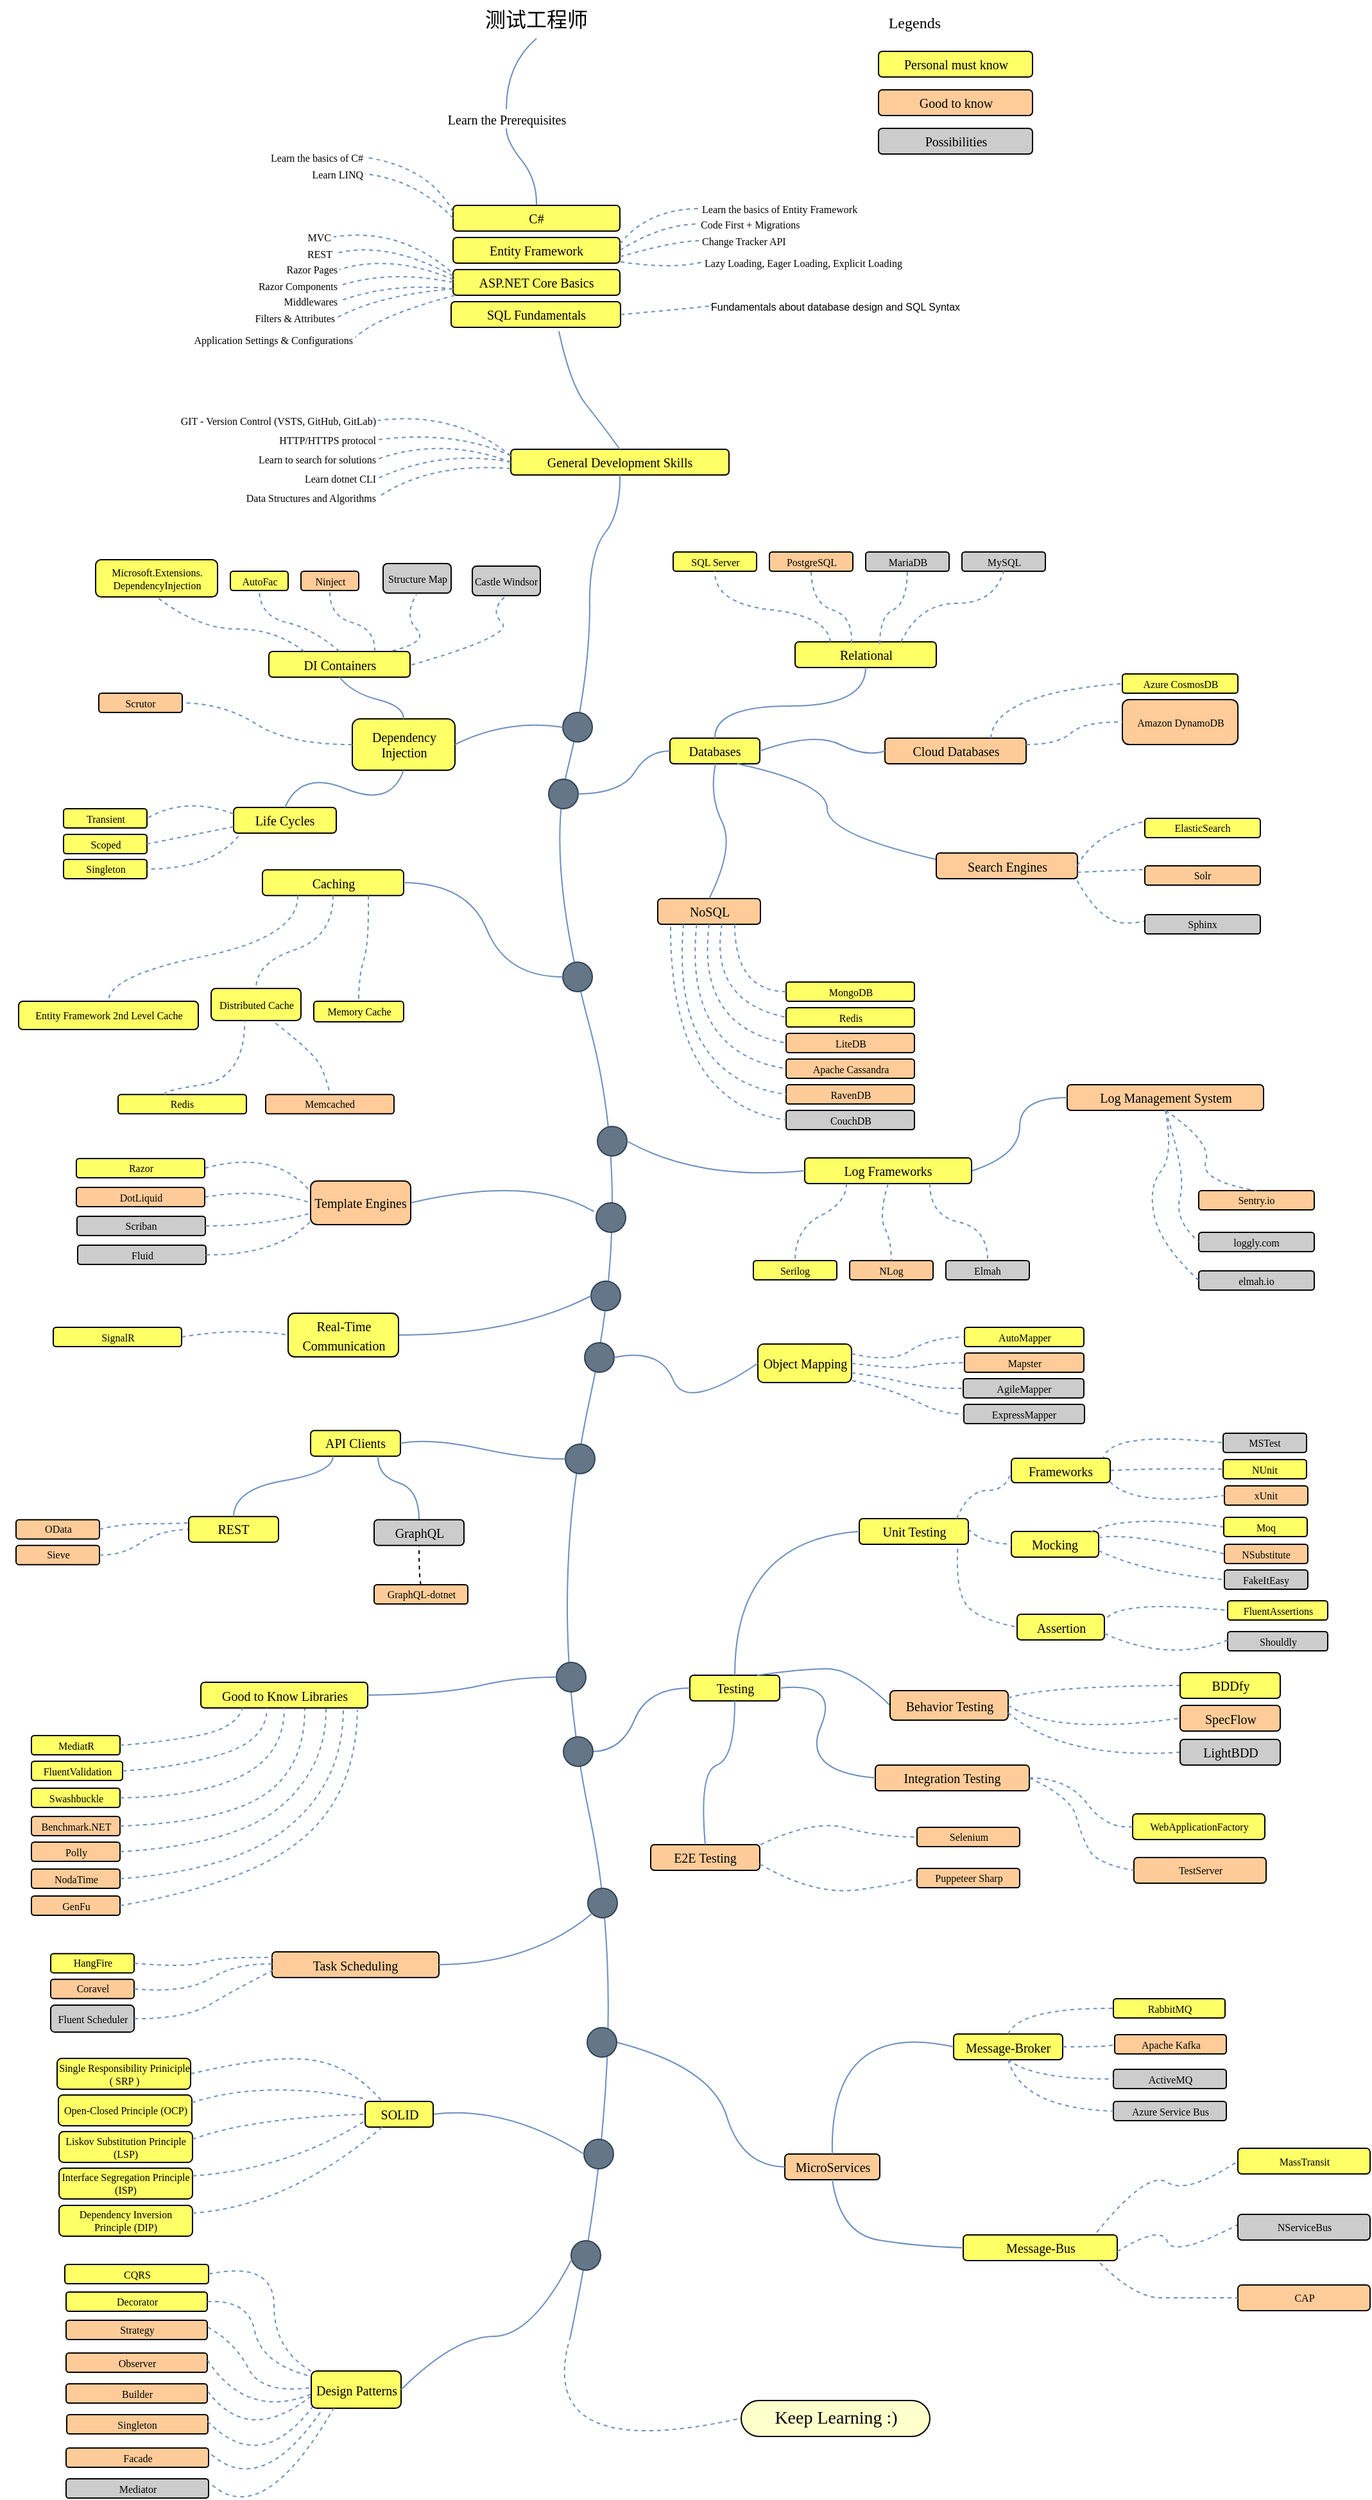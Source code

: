 <mxfile version="10.6.7" type="github"><diagram id="WqkU9Pkuc2tLGQci9bfi" name="Page-1"><mxGraphModel dx="754" dy="435" grid="1" gridSize="10" guides="1" tooltips="1" connect="1" arrows="1" fold="1" page="1" pageScale="1" pageWidth="827" pageHeight="1169" math="0" shadow="0"><root><mxCell id="0"/><mxCell id="1" parent="0"/><mxCell id="bNlsgj2L1eOmreMK22Hr-1" value="测试工程师" style="text;html=1;strokeColor=none;fillColor=none;align=center;verticalAlign=middle;whiteSpace=wrap;rounded=0;comic=0;fontFamily=Verdana;fontSize=16;fontStyle=0" parent="1" vertex="1"><mxGeometry x="318" y="40" width="280" height="30" as="geometry"/></mxCell><mxCell id="bNlsgj2L1eOmreMK22Hr-2" value="Legends" style="text;html=1;strokeColor=none;fillColor=none;align=right;verticalAlign=middle;whiteSpace=wrap;rounded=0;comic=0;fontFamily=Verdana;fontSize=12;" parent="1" vertex="1"><mxGeometry x="723.5" y="48" width="51" height="20" as="geometry"/></mxCell><mxCell id="bNlsgj2L1eOmreMK22Hr-3" value="Personal must know" style="rounded=1;whiteSpace=wrap;html=1;comic=0;fontFamily=Verdana;fontSize=10;fillColor=#FFFF66;" parent="1" vertex="1"><mxGeometry x="724.5" y="80" width="120" height="20" as="geometry"/></mxCell><mxCell id="bNlsgj2L1eOmreMK22Hr-4" value="Good to know" style="rounded=1;whiteSpace=wrap;html=1;comic=0;fontFamily=Verdana;fontSize=10;fillColor=#FFCC99;" parent="1" vertex="1"><mxGeometry x="724.5" y="110" width="120" height="20" as="geometry"/></mxCell><mxCell id="bNlsgj2L1eOmreMK22Hr-5" value="Possibilities" style="rounded=1;whiteSpace=wrap;html=1;comic=0;fontFamily=Verdana;fontSize=10;fillColor=#CCCCCC;" parent="1" vertex="1"><mxGeometry x="724.5" y="140" width="120" height="20" as="geometry"/></mxCell><mxCell id="bNlsgj2L1eOmreMK22Hr-6" value="Learn the Prerequisites" style="text;html=1;strokeColor=none;fillColor=none;align=center;verticalAlign=middle;whiteSpace=wrap;rounded=0;comic=0;fontFamily=Verdana;fontSize=10;fontStyle=0" parent="1" vertex="1"><mxGeometry x="294.5" y="125" width="280" height="15" as="geometry"/></mxCell><mxCell id="bNlsgj2L1eOmreMK22Hr-7" value="" style="curved=1;endArrow=none;html=1;fontFamily=Verdana;fontSize=10;exitX=0.5;exitY=1;entryX=0.5;entryY=0;endFill=0;fillColor=#dae8fc;strokeColor=#6c8ebf;" parent="1" source="bNlsgj2L1eOmreMK22Hr-6" target="bNlsgj2L1eOmreMK22Hr-9" edge="1"><mxGeometry width="50" height="50" relative="1" as="geometry"><mxPoint x="314.5" y="220" as="sourcePoint"/><mxPoint x="404.5" y="200" as="targetPoint"/><Array as="points"><mxPoint x="434.5" y="150"/><mxPoint x="458.5" y="180"/></Array></mxGeometry></mxCell><mxCell id="bNlsgj2L1eOmreMK22Hr-8" value="" style="curved=1;endArrow=none;html=1;fontFamily=Verdana;fontSize=10;exitX=0.5;exitY=1;entryX=0.5;entryY=0;endFill=0;fillColor=#dae8fc;strokeColor=#6c8ebf;" parent="1" source="bNlsgj2L1eOmreMK22Hr-1" target="bNlsgj2L1eOmreMK22Hr-6" edge="1"><mxGeometry width="50" height="50" relative="1" as="geometry"><mxPoint x="458.5" y="110" as="sourcePoint"/><mxPoint x="354.5" y="220" as="targetPoint"/><Array as="points"><mxPoint x="434.5" y="90"/></Array></mxGeometry></mxCell><mxCell id="bNlsgj2L1eOmreMK22Hr-9" value="C#" style="rounded=1;whiteSpace=wrap;html=1;comic=0;fontFamily=Verdana;fontSize=10;fillColor=#FFFF66;" parent="1" vertex="1"><mxGeometry x="393" y="200" width="130" height="20" as="geometry"/></mxCell><mxCell id="bNlsgj2L1eOmreMK22Hr-10" value="Entity Framework&lt;br&gt;" style="rounded=1;whiteSpace=wrap;html=1;comic=0;fontFamily=Verdana;fontSize=10;fillColor=#FFFF66;" parent="1" vertex="1"><mxGeometry x="393" y="225" width="130" height="20" as="geometry"/></mxCell><mxCell id="bNlsgj2L1eOmreMK22Hr-11" value="ASP.NET Core Basics" style="rounded=1;whiteSpace=wrap;html=1;comic=0;fontFamily=Verdana;fontSize=10;fillColor=#FFFF66;" parent="1" vertex="1"><mxGeometry x="393" y="250" width="130" height="20" as="geometry"/></mxCell><mxCell id="bNlsgj2L1eOmreMK22Hr-12" value="Learn the basics of C#" style="text;html=1;strokeColor=none;fillColor=none;align=right;verticalAlign=middle;whiteSpace=wrap;rounded=0;comic=0;fontFamily=Verdana;fontSize=8;" parent="1" vertex="1"><mxGeometry x="64.5" y="155" width="260" height="15" as="geometry"/></mxCell><mxCell id="bNlsgj2L1eOmreMK22Hr-13" value="Learn LINQ" style="text;html=1;strokeColor=none;fillColor=none;align=right;verticalAlign=middle;whiteSpace=wrap;rounded=0;comic=0;fontFamily=Verdana;fontSize=8;" parent="1" vertex="1"><mxGeometry x="64.5" y="168" width="260" height="15" as="geometry"/></mxCell><mxCell id="bNlsgj2L1eOmreMK22Hr-14" value="" style="curved=1;endArrow=none;html=1;fontFamily=Verdana;fontSize=8;exitX=0;exitY=0.25;entryX=1;entryY=0.5;endFill=0;dashed=1;fillColor=#dae8fc;strokeColor=#6c8ebf;" parent="1" source="bNlsgj2L1eOmreMK22Hr-9" target="bNlsgj2L1eOmreMK22Hr-12" edge="1"><mxGeometry width="50" height="50" relative="1" as="geometry"><mxPoint x="154.5" y="340" as="sourcePoint"/><mxPoint x="204.5" y="290" as="targetPoint"/><Array as="points"><mxPoint x="374.5" y="170"/></Array></mxGeometry></mxCell><mxCell id="bNlsgj2L1eOmreMK22Hr-15" value="" style="curved=1;endArrow=none;html=1;fontFamily=Verdana;fontSize=8;exitX=0;exitY=0.5;entryX=1;entryY=0.5;endFill=0;dashed=1;fillColor=#dae8fc;strokeColor=#6c8ebf;" parent="1" source="bNlsgj2L1eOmreMK22Hr-9" target="bNlsgj2L1eOmreMK22Hr-13" edge="1"><mxGeometry width="50" height="50" relative="1" as="geometry"><mxPoint x="403" y="215" as="sourcePoint"/><mxPoint x="334.5" y="172.5" as="targetPoint"/><Array as="points"><mxPoint x="364.5" y="180"/></Array></mxGeometry></mxCell><mxCell id="bNlsgj2L1eOmreMK22Hr-16" value="Learn the basics of Entity Framework&lt;br&gt;" style="text;html=1;strokeColor=none;fillColor=none;align=left;verticalAlign=middle;whiteSpace=wrap;rounded=0;comic=0;fontFamily=Verdana;fontSize=8;" parent="1" vertex="1"><mxGeometry x="584.5" y="195" width="260" height="15" as="geometry"/></mxCell><mxCell id="bNlsgj2L1eOmreMK22Hr-17" value="Code First + Migrations" style="text;html=1;strokeColor=none;fillColor=none;align=left;verticalAlign=middle;whiteSpace=wrap;rounded=0;comic=0;fontFamily=Verdana;fontSize=8;" parent="1" vertex="1"><mxGeometry x="583.5" y="207" width="260" height="15" as="geometry"/></mxCell><mxCell id="bNlsgj2L1eOmreMK22Hr-18" value="Change Tracker API" style="text;html=1;strokeColor=none;fillColor=none;align=left;verticalAlign=middle;whiteSpace=wrap;rounded=0;comic=0;fontFamily=Verdana;fontSize=8;" parent="1" vertex="1"><mxGeometry x="584.5" y="220" width="260" height="15" as="geometry"/></mxCell><mxCell id="bNlsgj2L1eOmreMK22Hr-19" value="" style="curved=1;endArrow=none;html=1;fontFamily=Verdana;fontSize=8;exitX=1;exitY=0.25;entryX=0;entryY=0.5;endFill=0;dashed=1;fillColor=#dae8fc;strokeColor=#6c8ebf;" parent="1" source="bNlsgj2L1eOmreMK22Hr-10" target="bNlsgj2L1eOmreMK22Hr-16" edge="1"><mxGeometry width="50" height="50" relative="1" as="geometry"><mxPoint x="403" y="215" as="sourcePoint"/><mxPoint x="334.5" y="172.5" as="targetPoint"/><Array as="points"><mxPoint x="544.5" y="203"/></Array></mxGeometry></mxCell><mxCell id="bNlsgj2L1eOmreMK22Hr-20" value="" style="curved=1;endArrow=none;html=1;fontFamily=Verdana;fontSize=8;exitX=1;exitY=0.5;entryX=0;entryY=0.5;endFill=0;dashed=1;fillColor=#dae8fc;strokeColor=#6c8ebf;" parent="1" source="bNlsgj2L1eOmreMK22Hr-10" target="bNlsgj2L1eOmreMK22Hr-17" edge="1"><mxGeometry width="50" height="50" relative="1" as="geometry"><mxPoint x="533" y="215" as="sourcePoint"/><mxPoint x="594.5" y="197.5" as="targetPoint"/><Array as="points"><mxPoint x="554.5" y="215"/></Array></mxGeometry></mxCell><mxCell id="bNlsgj2L1eOmreMK22Hr-21" value="" style="curved=1;endArrow=none;html=1;fontFamily=Verdana;fontSize=8;exitX=1;exitY=0.75;entryX=0;entryY=0.5;endFill=0;dashed=1;fillColor=#dae8fc;strokeColor=#6c8ebf;" parent="1" source="bNlsgj2L1eOmreMK22Hr-10" target="bNlsgj2L1eOmreMK22Hr-18" edge="1"><mxGeometry width="50" height="50" relative="1" as="geometry"><mxPoint x="543" y="225" as="sourcePoint"/><mxPoint x="604.5" y="207.5" as="targetPoint"/><Array as="points"><mxPoint x="564.5" y="228"/></Array></mxGeometry></mxCell><mxCell id="bNlsgj2L1eOmreMK22Hr-22" value="MVC" style="text;html=1;strokeColor=none;fillColor=none;align=right;verticalAlign=middle;whiteSpace=wrap;rounded=0;comic=0;fontFamily=Verdana;fontSize=8;" parent="1" vertex="1"><mxGeometry x="40" y="217" width="260" height="15" as="geometry"/></mxCell><mxCell id="bNlsgj2L1eOmreMK22Hr-23" value="REST" style="text;html=1;strokeColor=none;fillColor=none;align=right;verticalAlign=middle;whiteSpace=wrap;rounded=0;comic=0;fontFamily=Verdana;fontSize=8;" parent="1" vertex="1"><mxGeometry x="41" y="230" width="260" height="15" as="geometry"/></mxCell><mxCell id="bNlsgj2L1eOmreMK22Hr-24" value="Razor Components" style="text;html=1;strokeColor=none;fillColor=none;align=right;verticalAlign=middle;whiteSpace=wrap;rounded=0;comic=0;fontFamily=Verdana;fontSize=8;" parent="1" vertex="1"><mxGeometry x="44.5" y="255" width="260" height="15" as="geometry"/></mxCell><mxCell id="bNlsgj2L1eOmreMK22Hr-25" value="Middlewares" style="text;html=1;strokeColor=none;fillColor=none;align=right;verticalAlign=middle;whiteSpace=wrap;rounded=0;comic=0;fontFamily=Verdana;fontSize=8;" parent="1" vertex="1"><mxGeometry x="44.5" y="267" width="260" height="15" as="geometry"/></mxCell><mxCell id="bNlsgj2L1eOmreMK22Hr-26" value="Filters &amp;amp; Attributes" style="text;html=1;strokeColor=none;fillColor=none;align=right;verticalAlign=middle;whiteSpace=wrap;rounded=0;comic=0;fontFamily=Verdana;fontSize=8;" parent="1" vertex="1"><mxGeometry x="42.5" y="280" width="260" height="15" as="geometry"/></mxCell><mxCell id="bNlsgj2L1eOmreMK22Hr-27" value="" style="curved=1;endArrow=none;html=1;fontFamily=Verdana;fontSize=8;entryX=1;entryY=0.5;endFill=0;dashed=1;fillColor=#dae8fc;strokeColor=#6c8ebf;exitX=-0.015;exitY=0.067;exitDx=0;exitDy=0;exitPerimeter=0;" parent="1" source="bNlsgj2L1eOmreMK22Hr-11" target="bNlsgj2L1eOmreMK22Hr-22" edge="1"><mxGeometry width="50" height="50" relative="1" as="geometry"><mxPoint x="384.5" y="240" as="sourcePoint"/><mxPoint x="331" y="184.5" as="targetPoint"/><Array as="points"><mxPoint x="351" y="217"/></Array></mxGeometry></mxCell><mxCell id="bNlsgj2L1eOmreMK22Hr-28" value="" style="curved=1;endArrow=none;html=1;fontFamily=Verdana;fontSize=8;exitX=0;exitY=0.25;entryX=1;entryY=0.5;endFill=0;dashed=1;fillColor=#dae8fc;strokeColor=#6c8ebf;exitDx=0;exitDy=0;" parent="1" source="bNlsgj2L1eOmreMK22Hr-11" target="bNlsgj2L1eOmreMK22Hr-23" edge="1"><mxGeometry width="50" height="50" relative="1" as="geometry"><mxPoint x="389.5" y="241.944" as="sourcePoint"/><mxPoint x="311" y="234.5" as="targetPoint"/><Array as="points"><mxPoint x="341" y="227"/></Array></mxGeometry></mxCell><mxCell id="bNlsgj2L1eOmreMK22Hr-29" value="" style="curved=1;endArrow=none;html=1;fontFamily=Verdana;fontSize=8;entryX=1;entryY=0.5;endFill=0;dashed=1;exitX=0;exitY=0.5;fillColor=#dae8fc;strokeColor=#6c8ebf;" parent="1" source="bNlsgj2L1eOmreMK22Hr-11" target="bNlsgj2L1eOmreMK22Hr-24" edge="1"><mxGeometry width="50" height="50" relative="1" as="geometry"><mxPoint x="394.5" y="263" as="sourcePoint"/><mxPoint x="314.5" y="260.5" as="targetPoint"/><Array as="points"><mxPoint x="344.5" y="250"/></Array></mxGeometry></mxCell><mxCell id="bNlsgj2L1eOmreMK22Hr-30" value="" style="curved=1;endArrow=none;html=1;fontFamily=Verdana;fontSize=8;exitX=0;exitY=0.75;entryX=1;entryY=0.5;endFill=0;dashed=1;fillColor=#dae8fc;strokeColor=#6c8ebf;" parent="1" source="bNlsgj2L1eOmreMK22Hr-11" target="bNlsgj2L1eOmreMK22Hr-25" edge="1"><mxGeometry width="50" height="50" relative="1" as="geometry"><mxPoint x="413" y="275" as="sourcePoint"/><mxPoint x="324.5" y="270.5" as="targetPoint"/><Array as="points"><mxPoint x="344.5" y="260"/></Array></mxGeometry></mxCell><mxCell id="bNlsgj2L1eOmreMK22Hr-31" value="" style="curved=1;endArrow=none;html=1;fontFamily=Verdana;fontSize=8;exitX=0;exitY=0.75;entryX=1;entryY=0.5;endFill=0;dashed=1;fillColor=#dae8fc;strokeColor=#6c8ebf;" parent="1" source="bNlsgj2L1eOmreMK22Hr-11" target="bNlsgj2L1eOmreMK22Hr-26" edge="1"><mxGeometry width="50" height="50" relative="1" as="geometry"><mxPoint x="423" y="285" as="sourcePoint"/><mxPoint x="334.5" y="280.5" as="targetPoint"/><Array as="points"><mxPoint x="334.5" y="270"/></Array></mxGeometry></mxCell><mxCell id="bNlsgj2L1eOmreMK22Hr-32" value="General Development Skills" style="rounded=1;whiteSpace=wrap;html=1;comic=0;fontFamily=Verdana;fontSize=10;fillColor=#FFFF66;" parent="1" vertex="1"><mxGeometry x="438" y="390" width="170" height="20" as="geometry"/></mxCell><mxCell id="bNlsgj2L1eOmreMK22Hr-33" value="GIT - Version Control (VSTS, GitHub, GitLab)" style="text;html=1;strokeColor=none;fillColor=none;align=right;verticalAlign=middle;whiteSpace=wrap;rounded=0;comic=0;fontFamily=Verdana;fontSize=8;" parent="1" vertex="1"><mxGeometry x="74.5" y="360" width="260" height="15" as="geometry"/></mxCell><mxCell id="bNlsgj2L1eOmreMK22Hr-34" value="HTTP/HTTPS protocol" style="text;html=1;strokeColor=none;fillColor=none;align=right;verticalAlign=middle;whiteSpace=wrap;rounded=0;comic=0;fontFamily=Verdana;fontSize=8;" parent="1" vertex="1"><mxGeometry x="74.5" y="375" width="260" height="15" as="geometry"/></mxCell><mxCell id="bNlsgj2L1eOmreMK22Hr-35" value="Learn to search for solutions" style="text;html=1;strokeColor=none;fillColor=none;align=right;verticalAlign=middle;whiteSpace=wrap;rounded=0;comic=0;fontFamily=Verdana;fontSize=8;" parent="1" vertex="1"><mxGeometry x="74.5" y="390" width="260" height="15" as="geometry"/></mxCell><mxCell id="bNlsgj2L1eOmreMK22Hr-36" value="Data Structures and Algorithms" style="text;html=1;strokeColor=none;fillColor=none;align=right;verticalAlign=middle;whiteSpace=wrap;rounded=0;comic=0;fontFamily=Verdana;fontSize=8;" parent="1" vertex="1"><mxGeometry x="74.5" y="420" width="260" height="15" as="geometry"/></mxCell><mxCell id="bNlsgj2L1eOmreMK22Hr-37" value="" style="curved=1;endArrow=none;html=1;fontFamily=Verdana;fontSize=8;exitX=0;exitY=0.25;entryX=1;entryY=0.5;endFill=0;dashed=1;fillColor=#dae8fc;strokeColor=#6c8ebf;" parent="1" source="bNlsgj2L1eOmreMK22Hr-32" target="bNlsgj2L1eOmreMK22Hr-33" edge="1"><mxGeometry width="50" height="50" relative="1" as="geometry"><mxPoint x="403" y="275" as="sourcePoint"/><mxPoint x="314.5" y="297.5" as="targetPoint"/><Array as="points"><mxPoint x="394.5" y="360"/></Array></mxGeometry></mxCell><mxCell id="bNlsgj2L1eOmreMK22Hr-38" value="" style="curved=1;endArrow=none;html=1;fontFamily=Verdana;fontSize=8;exitX=0;exitY=0.25;endFill=0;dashed=1;entryX=1;entryY=0.5;fillColor=#dae8fc;strokeColor=#6c8ebf;" parent="1" source="bNlsgj2L1eOmreMK22Hr-32" target="bNlsgj2L1eOmreMK22Hr-34" edge="1"><mxGeometry width="50" height="50" relative="1" as="geometry"><mxPoint x="438" y="410" as="sourcePoint"/><mxPoint x="344.5" y="390" as="targetPoint"/><Array as="points"><mxPoint x="394.5" y="375"/></Array></mxGeometry></mxCell><mxCell id="bNlsgj2L1eOmreMK22Hr-39" value="" style="curved=1;endArrow=none;html=1;fontFamily=Verdana;fontSize=8;exitX=0;exitY=0.5;entryX=1;entryY=0.5;endFill=0;dashed=1;fillColor=#dae8fc;strokeColor=#6c8ebf;" parent="1" source="bNlsgj2L1eOmreMK22Hr-32" target="bNlsgj2L1eOmreMK22Hr-35" edge="1"><mxGeometry width="50" height="50" relative="1" as="geometry"><mxPoint x="438" y="422.5" as="sourcePoint"/><mxPoint x="334.5" y="395" as="targetPoint"/><Array as="points"><mxPoint x="384.5" y="380"/></Array></mxGeometry></mxCell><mxCell id="bNlsgj2L1eOmreMK22Hr-40" value="" style="curved=1;endArrow=none;html=1;fontFamily=Verdana;fontSize=8;exitX=0;exitY=0.75;entryX=1;entryY=0.5;endFill=0;dashed=1;fillColor=#dae8fc;strokeColor=#6c8ebf;" parent="1" source="bNlsgj2L1eOmreMK22Hr-32" target="bNlsgj2L1eOmreMK22Hr-36" edge="1"><mxGeometry width="50" height="50" relative="1" as="geometry"><mxPoint x="445" y="435" as="sourcePoint"/><mxPoint x="341.5" y="407.5" as="targetPoint"/><Array as="points"><mxPoint x="374.5" y="400"/></Array></mxGeometry></mxCell><mxCell id="bNlsgj2L1eOmreMK22Hr-41" value="" style="curved=1;endArrow=none;html=1;fontFamily=Verdana;fontSize=10;exitX=0.5;exitY=1;entryX=0.5;entryY=0;endFill=0;fillColor=#dae8fc;strokeColor=#6c8ebf;" parent="1" source="bNlsgj2L1eOmreMK22Hr-32" edge="1"><mxGeometry width="50" height="50" relative="1" as="geometry"><mxPoint x="648" y="450" as="sourcePoint"/><mxPoint x="499.333" y="509.833" as="targetPoint"/><Array as="points"><mxPoint x="523.5" y="440"/><mxPoint x="499.5" y="470"/></Array></mxGeometry></mxCell><mxCell id="bNlsgj2L1eOmreMK22Hr-42" value="" style="curved=1;endArrow=none;html=1;fontFamily=Verdana;fontSize=8;endFill=0;dashed=1;entryX=0.5;entryY=0;entryDx=0;entryDy=0;fillColor=#dae8fc;strokeColor=#6c8ebf;" parent="1" target="bNlsgj2L1eOmreMK22Hr-47" edge="1"><mxGeometry width="50" height="50" relative="1" as="geometry"><mxPoint x="254.5" y="837" as="sourcePoint"/><mxPoint x="284.5" y="890" as="targetPoint"/><Array as="points"><mxPoint x="284.5" y="860"/><mxPoint x="294.5" y="880"/></Array></mxGeometry></mxCell><mxCell id="bNlsgj2L1eOmreMK22Hr-43" value="Caching" style="rounded=1;whiteSpace=wrap;html=1;comic=0;fontFamily=Verdana;fontSize=10;fillColor=#FFFF66;" parent="1" vertex="1"><mxGeometry x="244.5" y="717.667" width="110" height="20" as="geometry"/></mxCell><mxCell id="bNlsgj2L1eOmreMK22Hr-44" value="Distributed Cache" style="rounded=1;whiteSpace=wrap;html=1;comic=0;fontFamily=Verdana;fontSize=8;fillColor=#FFFF66;" parent="1" vertex="1"><mxGeometry x="204.5" y="810" width="70" height="25" as="geometry"/></mxCell><mxCell id="bNlsgj2L1eOmreMK22Hr-45" value="Memory Cache" style="rounded=1;whiteSpace=wrap;html=1;comic=0;fontFamily=Verdana;fontSize=8;fillColor=#FFFF66;" parent="1" vertex="1"><mxGeometry x="284.5" y="820" width="70" height="16" as="geometry"/></mxCell><mxCell id="bNlsgj2L1eOmreMK22Hr-46" value="Polly" style="rounded=1;whiteSpace=wrap;html=1;comic=0;fontFamily=Verdana;fontSize=8;fillColor=#FFCC99;" parent="1" vertex="1"><mxGeometry x="64.5" y="1475" width="69" height="15" as="geometry"/></mxCell><mxCell id="bNlsgj2L1eOmreMK22Hr-47" value="Memcached" style="rounded=1;whiteSpace=wrap;html=1;comic=0;fontFamily=Verdana;fontSize=8;fillColor=#FFCC99;" parent="1" vertex="1"><mxGeometry x="247" y="892.667" width="100" height="15" as="geometry"/></mxCell><mxCell id="bNlsgj2L1eOmreMK22Hr-48" value="Redis" style="rounded=1;whiteSpace=wrap;html=1;comic=0;fontFamily=Verdana;fontSize=8;fillColor=#FFFF66;" parent="1" vertex="1"><mxGeometry x="132" y="892.667" width="100" height="15" as="geometry"/></mxCell><mxCell id="bNlsgj2L1eOmreMK22Hr-49" value="DI Containers" style="rounded=1;whiteSpace=wrap;html=1;comic=0;fontFamily=Verdana;fontSize=10;fillColor=#FFFF66;" parent="1" vertex="1"><mxGeometry x="249.5" y="547.5" width="110" height="20" as="geometry"/></mxCell><mxCell id="bNlsgj2L1eOmreMK22Hr-50" value="Microsoft.Extensions.&lt;br&gt;DependencyInjection" style="rounded=1;whiteSpace=wrap;html=1;comic=0;fontFamily=Verdana;fontSize=8;fillColor=#FFFF66;" parent="1" vertex="1"><mxGeometry x="114.5" y="476" width="95" height="29" as="geometry"/></mxCell><mxCell id="bNlsgj2L1eOmreMK22Hr-51" value="AutoFac" style="rounded=1;whiteSpace=wrap;html=1;comic=0;fontFamily=Verdana;fontSize=8;fillColor=#FFFF66;" parent="1" vertex="1"><mxGeometry x="219.5" y="485" width="45" height="15" as="geometry"/></mxCell><mxCell id="bNlsgj2L1eOmreMK22Hr-52" value="Ninject" style="rounded=1;whiteSpace=wrap;html=1;comic=0;fontFamily=Verdana;fontSize=8;fillColor=#FFCC99;" parent="1" vertex="1"><mxGeometry x="274.5" y="485" width="45" height="15" as="geometry"/></mxCell><mxCell id="bNlsgj2L1eOmreMK22Hr-53" value="Dependency Injection" style="rounded=1;whiteSpace=wrap;html=1;comic=0;fontFamily=Verdana;fontSize=10;fillColor=#FFFF66;" parent="1" vertex="1"><mxGeometry x="314.5" y="600" width="80" height="40" as="geometry"/></mxCell><mxCell id="bNlsgj2L1eOmreMK22Hr-54" value="Scoped" style="rounded=1;whiteSpace=wrap;html=1;comic=0;fontFamily=Verdana;fontSize=8;fillColor=#FFFF66;" parent="1" vertex="1"><mxGeometry x="89.5" y="690" width="65" height="15" as="geometry"/></mxCell><mxCell id="bNlsgj2L1eOmreMK22Hr-55" value="Databases" style="rounded=1;whiteSpace=wrap;html=1;comic=0;fontFamily=Verdana;fontSize=10;fillColor=#FFFF66;" parent="1" vertex="1"><mxGeometry x="562" y="615" width="70" height="20" as="geometry"/></mxCell><mxCell id="bNlsgj2L1eOmreMK22Hr-56" value="Relational" style="rounded=1;whiteSpace=wrap;html=1;comic=0;fontFamily=Verdana;fontSize=10;fillColor=#FFFF66;" parent="1" vertex="1"><mxGeometry x="659.5" y="540" width="110" height="20" as="geometry"/></mxCell><mxCell id="bNlsgj2L1eOmreMK22Hr-57" value="Transient" style="rounded=1;whiteSpace=wrap;html=1;comic=0;fontFamily=Verdana;fontSize=8;fillColor=#FFFF66;" parent="1" vertex="1"><mxGeometry x="89.5" y="670" width="65" height="15" as="geometry"/></mxCell><mxCell id="bNlsgj2L1eOmreMK22Hr-58" value="SQL Server" style="rounded=1;whiteSpace=wrap;html=1;comic=0;fontFamily=Verdana;fontSize=8;fillColor=#FFFF66;" parent="1" vertex="1"><mxGeometry x="564.5" y="470" width="65" height="15" as="geometry"/></mxCell><mxCell id="bNlsgj2L1eOmreMK22Hr-59" value="PostgreSQL" style="rounded=1;whiteSpace=wrap;html=1;comic=0;fontFamily=Verdana;fontSize=8;fillColor=#FFCC99;" parent="1" vertex="1"><mxGeometry x="639.5" y="470" width="65" height="15" as="geometry"/></mxCell><mxCell id="bNlsgj2L1eOmreMK22Hr-60" value="MariaDB" style="rounded=1;whiteSpace=wrap;html=1;comic=0;fontFamily=Verdana;fontSize=8;fillColor=#CCCCCC;" parent="1" vertex="1"><mxGeometry x="714.5" y="470" width="65" height="15" as="geometry"/></mxCell><mxCell id="bNlsgj2L1eOmreMK22Hr-61" value="MySQL&lt;br&gt;" style="rounded=1;whiteSpace=wrap;html=1;comic=0;fontFamily=Verdana;fontSize=8;fillColor=#CCCCCC;" parent="1" vertex="1"><mxGeometry x="789.5" y="470" width="65" height="15" as="geometry"/></mxCell><mxCell id="bNlsgj2L1eOmreMK22Hr-62" value="Life Cycles&lt;br&gt;" style="rounded=1;whiteSpace=wrap;html=1;comic=0;fontFamily=Verdana;fontSize=10;fillColor=#FFFF66;" parent="1" vertex="1"><mxGeometry x="222" y="669" width="80" height="20" as="geometry"/></mxCell><mxCell id="bNlsgj2L1eOmreMK22Hr-63" value="Scrutor" style="rounded=1;whiteSpace=wrap;html=1;comic=0;fontFamily=Verdana;fontSize=8;fillColor=#FFCC99;" parent="1" vertex="1"><mxGeometry x="117" y="580" width="65" height="15" as="geometry"/></mxCell><mxCell id="bNlsgj2L1eOmreMK22Hr-64" value="Cloud Databases" style="rounded=1;whiteSpace=wrap;html=1;comic=0;fontFamily=Verdana;fontSize=10;fillColor=#FFCC99;" parent="1" vertex="1"><mxGeometry x="729.5" y="615" width="110" height="20" as="geometry"/></mxCell><mxCell id="bNlsgj2L1eOmreMK22Hr-65" value="Azure CosmosDB" style="rounded=1;whiteSpace=wrap;html=1;comic=0;fontFamily=Verdana;fontSize=8;fillColor=#FFFF66;" parent="1" vertex="1"><mxGeometry x="914.5" y="565" width="90" height="15" as="geometry"/></mxCell><mxCell id="bNlsgj2L1eOmreMK22Hr-66" value="Amazon DynamoDB" style="rounded=1;whiteSpace=wrap;html=1;comic=0;fontFamily=Verdana;fontSize=8;fillColor=#FFCC99;" parent="1" vertex="1"><mxGeometry x="914.5" y="585" width="90" height="35" as="geometry"/></mxCell><mxCell id="bNlsgj2L1eOmreMK22Hr-67" value="Testing" style="rounded=1;whiteSpace=wrap;html=1;comic=0;fontFamily=Verdana;fontSize=10;fillColor=#FFFF66;" parent="1" vertex="1"><mxGeometry x="577.5" y="1345" width="70" height="20" as="geometry"/></mxCell><mxCell id="bNlsgj2L1eOmreMK22Hr-68" value="API Clients&lt;br&gt;" style="rounded=1;whiteSpace=wrap;html=1;comic=0;fontFamily=Verdana;fontSize=10;fillColor=#FFFF66;" parent="1" vertex="1"><mxGeometry x="282" y="1154.333" width="70" height="20" as="geometry"/></mxCell><mxCell id="bNlsgj2L1eOmreMK22Hr-69" value="Task Scheduling" style="rounded=1;whiteSpace=wrap;html=1;comic=0;fontFamily=Verdana;fontSize=10;fillColor=#FFCC99;" parent="1" vertex="1"><mxGeometry x="252" y="1560.5" width="130" height="20" as="geometry"/></mxCell><mxCell id="bNlsgj2L1eOmreMK22Hr-70" value="Log Frameworks&lt;br&gt;" style="rounded=1;whiteSpace=wrap;html=1;comic=0;fontFamily=Verdana;fontSize=10;fillColor=#FFFF66;" parent="1" vertex="1"><mxGeometry x="667" y="942" width="130" height="20" as="geometry"/></mxCell><mxCell id="bNlsgj2L1eOmreMK22Hr-71" value="NoSQL" style="rounded=1;whiteSpace=wrap;html=1;comic=0;fontFamily=Verdana;fontSize=10;fillColor=#FFCC99;" parent="1" vertex="1"><mxGeometry x="552.5" y="740" width="80" height="20" as="geometry"/></mxCell><mxCell id="bNlsgj2L1eOmreMK22Hr-72" value="" style="curved=1;endArrow=none;html=1;fontFamily=Verdana;fontSize=10;endFill=0;fillColor=#dae8fc;strokeColor=#6c8ebf;" parent="1" edge="1"><mxGeometry width="50" height="50" relative="1" as="geometry"><mxPoint x="499.5" y="510" as="sourcePoint"/><mxPoint x="484.5" y="1860" as="targetPoint"/><Array as="points"><mxPoint x="499.5" y="570"/><mxPoint x="464.5" y="710"/><mxPoint x="534.5" y="970"/><mxPoint x="464.5" y="1290"/><mxPoint x="534.5" y="1620"/></Array></mxGeometry></mxCell><mxCell id="bNlsgj2L1eOmreMK22Hr-73" value="" style="curved=1;endArrow=none;html=1;dashed=1;fontFamily=Verdana;fontSize=14;endFill=0;entryX=0;entryY=0.5;fillColor=#dae8fc;strokeColor=#6c8ebf;" parent="1" target="bNlsgj2L1eOmreMK22Hr-74" edge="1"><mxGeometry width="50" height="50" relative="1" as="geometry"><mxPoint x="484.5" y="1860" as="sourcePoint"/><mxPoint x="634.5" y="1560" as="targetPoint"/><Array as="points"><mxPoint x="454.5" y="1960"/></Array></mxGeometry></mxCell><mxCell id="bNlsgj2L1eOmreMK22Hr-74" value="Keep Learning :)" style="text;html=1;strokeColor=#000000;fillColor=#FFFFCC;align=center;verticalAlign=middle;whiteSpace=wrap;rounded=1;comic=0;fontFamily=Verdana;fontSize=14;labelBorderColor=none;glass=0;arcSize=50;perimeterSpacing=1;" parent="1" vertex="1"><mxGeometry x="617.5" y="1910" width="147" height="28" as="geometry"/></mxCell><mxCell id="bNlsgj2L1eOmreMK22Hr-75" value="MongoDB" style="rounded=1;whiteSpace=wrap;html=1;comic=0;fontFamily=Verdana;fontSize=8;fillColor=#FFFF66;" parent="1" vertex="1"><mxGeometry x="652.5" y="805" width="100" height="15" as="geometry"/></mxCell><mxCell id="bNlsgj2L1eOmreMK22Hr-76" value="Redis" style="rounded=1;whiteSpace=wrap;html=1;comic=0;fontFamily=Verdana;fontSize=8;fillColor=#FFFF66;" parent="1" vertex="1"><mxGeometry x="652.5" y="825" width="100" height="15" as="geometry"/></mxCell><mxCell id="bNlsgj2L1eOmreMK22Hr-77" value="LiteDB" style="rounded=1;whiteSpace=wrap;html=1;comic=0;fontFamily=Verdana;fontSize=8;fillColor=#FFCC99;" parent="1" vertex="1"><mxGeometry x="652.5" y="845" width="100" height="15" as="geometry"/></mxCell><mxCell id="bNlsgj2L1eOmreMK22Hr-78" value="Apache Cassandra" style="rounded=1;whiteSpace=wrap;html=1;comic=0;fontFamily=Verdana;fontSize=8;fillColor=#FFCC99;" parent="1" vertex="1"><mxGeometry x="652.5" y="865" width="100" height="15" as="geometry"/></mxCell><mxCell id="bNlsgj2L1eOmreMK22Hr-79" value="RavenDB" style="rounded=1;whiteSpace=wrap;html=1;comic=0;fontFamily=Verdana;fontSize=8;fillColor=#FFCC99;" parent="1" vertex="1"><mxGeometry x="652.5" y="885" width="100" height="15" as="geometry"/></mxCell><mxCell id="bNlsgj2L1eOmreMK22Hr-80" value="OData" style="rounded=1;whiteSpace=wrap;html=1;comic=0;fontFamily=Verdana;fontSize=8;fillColor=#FFCC99;" parent="1" vertex="1"><mxGeometry x="52.5" y="1223.833" width="65" height="15" as="geometry"/></mxCell><mxCell id="bNlsgj2L1eOmreMK22Hr-81" value="Sieve" style="rounded=1;whiteSpace=wrap;html=1;comic=0;fontFamily=Verdana;fontSize=8;fillColor=#FFCC99;" parent="1" vertex="1"><mxGeometry x="52.5" y="1243.833" width="65" height="15" as="geometry"/></mxCell><mxCell id="bNlsgj2L1eOmreMK22Hr-82" value="Serilog&lt;br&gt;" style="rounded=1;whiteSpace=wrap;html=1;comic=0;fontFamily=Verdana;fontSize=8;fillColor=#FFFF66;" parent="1" vertex="1"><mxGeometry x="627" y="1022" width="65" height="15" as="geometry"/></mxCell><mxCell id="bNlsgj2L1eOmreMK22Hr-83" value="NLog" style="rounded=1;whiteSpace=wrap;html=1;comic=0;fontFamily=Verdana;fontSize=8;fillColor=#FFCC99;" parent="1" vertex="1"><mxGeometry x="702" y="1022" width="65" height="15" as="geometry"/></mxCell><mxCell id="bNlsgj2L1eOmreMK22Hr-84" value="Elmah" style="rounded=1;whiteSpace=wrap;html=1;comic=0;fontFamily=Verdana;fontSize=8;fillColor=#CCCCCC;" parent="1" vertex="1"><mxGeometry x="777" y="1022" width="65" height="15" as="geometry"/></mxCell><mxCell id="bNlsgj2L1eOmreMK22Hr-85" value="Unit Testing" style="rounded=1;whiteSpace=wrap;html=1;comic=0;fontFamily=Verdana;fontSize=10;fillColor=#FFFF66;" parent="1" vertex="1"><mxGeometry x="709.5" y="1223" width="85" height="20" as="geometry"/></mxCell><mxCell id="bNlsgj2L1eOmreMK22Hr-86" value="MSTest" style="rounded=1;whiteSpace=wrap;html=1;comic=0;fontFamily=Verdana;fontSize=8;fillColor=#CCCCCC;" parent="1" vertex="1"><mxGeometry x="993" y="1156.5" width="65" height="15" as="geometry"/></mxCell><mxCell id="bNlsgj2L1eOmreMK22Hr-87" value="NUnit" style="rounded=1;whiteSpace=wrap;html=1;comic=0;fontFamily=Verdana;fontSize=8;fillColor=#FFFF66;" parent="1" vertex="1"><mxGeometry x="993" y="1177" width="65" height="15" as="geometry"/></mxCell><mxCell id="bNlsgj2L1eOmreMK22Hr-88" value="xUnit&lt;br&gt;" style="rounded=1;whiteSpace=wrap;html=1;comic=0;fontFamily=Verdana;fontSize=8;fillColor=#FFCC99;" parent="1" vertex="1"><mxGeometry x="994" y="1197.5" width="65" height="15" as="geometry"/></mxCell><mxCell id="bNlsgj2L1eOmreMK22Hr-89" value="Integration Testing" style="rounded=1;whiteSpace=wrap;html=1;comic=0;fontFamily=Verdana;fontSize=10;fillColor=#FFCC99;" parent="1" vertex="1"><mxGeometry x="722" y="1415" width="120" height="20" as="geometry"/></mxCell><mxCell id="bNlsgj2L1eOmreMK22Hr-90" value="WebApplicationFactory" style="rounded=1;whiteSpace=wrap;html=1;comic=0;fontFamily=Verdana;fontSize=8;fillColor=#FFFF66;" parent="1" vertex="1"><mxGeometry x="922.5" y="1453" width="103" height="20" as="geometry"/></mxCell><mxCell id="bNlsgj2L1eOmreMK22Hr-91" value="E2E Testing" style="rounded=1;whiteSpace=wrap;html=1;comic=0;fontFamily=Verdana;fontSize=10;fillColor=#FFCC99;" parent="1" vertex="1"><mxGeometry x="547" y="1477" width="85" height="20" as="geometry"/></mxCell><mxCell id="bNlsgj2L1eOmreMK22Hr-92" value="Puppeteer Sharp" style="rounded=1;whiteSpace=wrap;html=1;comic=0;fontFamily=Verdana;fontSize=8;fillColor=#FFCC99;" parent="1" vertex="1"><mxGeometry x="754.5" y="1495.5" width="80" height="15" as="geometry"/></mxCell><mxCell id="bNlsgj2L1eOmreMK22Hr-93" value="HangFire" style="rounded=1;whiteSpace=wrap;html=1;comic=0;fontFamily=Verdana;fontSize=8;fillColor=#FFFF66;" parent="1" vertex="1"><mxGeometry x="79.5" y="1561.833" width="65" height="15" as="geometry"/></mxCell><mxCell id="bNlsgj2L1eOmreMK22Hr-94" value="Coravel" style="rounded=1;whiteSpace=wrap;html=1;comic=0;fontFamily=Verdana;fontSize=8;fillColor=#FFCC99;" parent="1" vertex="1"><mxGeometry x="79.5" y="1581.833" width="65" height="15" as="geometry"/></mxCell><mxCell id="bNlsgj2L1eOmreMK22Hr-95" value="" style="ellipse;whiteSpace=wrap;html=1;aspect=fixed;rounded=1;comic=0;strokeColor=#314354;fillColor=#647687;fontFamily=Verdana;fontSize=14;align=center;fontColor=#ffffff;" parent="1" vertex="1"><mxGeometry x="478.5" y="595" width="23" height="23" as="geometry"/></mxCell><mxCell id="bNlsgj2L1eOmreMK22Hr-96" value="" style="curved=1;endArrow=none;html=1;fontFamily=Verdana;fontSize=10;exitX=1;exitY=0.5;entryX=0;entryY=0.5;endFill=0;fillColor=#dae8fc;strokeColor=#6c8ebf;" parent="1" source="bNlsgj2L1eOmreMK22Hr-53" target="bNlsgj2L1eOmreMK22Hr-95" edge="1"><mxGeometry width="50" height="50" relative="1" as="geometry"><mxPoint x="390.833" y="664.833" as="sourcePoint"/><mxPoint x="367.5" y="764.833" as="targetPoint"/><Array as="points"><mxPoint x="434.5" y="600"/></Array></mxGeometry></mxCell><mxCell id="bNlsgj2L1eOmreMK22Hr-97" value="" style="ellipse;whiteSpace=wrap;html=1;aspect=fixed;rounded=1;comic=0;strokeColor=#314354;fillColor=#647687;fontFamily=Verdana;fontSize=14;align=center;fontColor=#ffffff;" parent="1" vertex="1"><mxGeometry x="467.5" y="647" width="23" height="23" as="geometry"/></mxCell><mxCell id="bNlsgj2L1eOmreMK22Hr-98" value="" style="ellipse;whiteSpace=wrap;html=1;aspect=fixed;rounded=1;comic=0;strokeColor=#314354;fillColor=#647687;fontFamily=Verdana;fontSize=14;align=center;fontColor=#ffffff;" parent="1" vertex="1"><mxGeometry x="478.5" y="789.5" width="23" height="23" as="geometry"/></mxCell><mxCell id="bNlsgj2L1eOmreMK22Hr-99" value="" style="ellipse;whiteSpace=wrap;html=1;aspect=fixed;rounded=1;comic=0;strokeColor=#314354;fillColor=#647687;fontFamily=Verdana;fontSize=14;align=center;fontColor=#ffffff;" parent="1" vertex="1"><mxGeometry x="505.5" y="917.5" width="23" height="23" as="geometry"/></mxCell><mxCell id="bNlsgj2L1eOmreMK22Hr-100" value="" style="ellipse;whiteSpace=wrap;html=1;aspect=fixed;rounded=1;comic=0;strokeColor=#314354;fillColor=#647687;fontFamily=Verdana;fontSize=14;align=center;fontColor=#ffffff;" parent="1" vertex="1"><mxGeometry x="480.5" y="1165" width="23" height="23" as="geometry"/></mxCell><mxCell id="bNlsgj2L1eOmreMK22Hr-101" value="" style="ellipse;whiteSpace=wrap;html=1;aspect=fixed;rounded=1;comic=0;strokeColor=#314354;fillColor=#647687;fontFamily=Verdana;fontSize=14;align=center;fontColor=#ffffff;" parent="1" vertex="1"><mxGeometry x="473.5" y="1335" width="23" height="23" as="geometry"/></mxCell><mxCell id="bNlsgj2L1eOmreMK22Hr-102" value="" style="ellipse;whiteSpace=wrap;html=1;aspect=fixed;rounded=1;comic=0;strokeColor=#314354;fillColor=#647687;fontFamily=Verdana;fontSize=14;align=center;fontColor=#ffffff;" parent="1" vertex="1"><mxGeometry x="498" y="1511" width="23" height="23" as="geometry"/></mxCell><mxCell id="bNlsgj2L1eOmreMK22Hr-103" value="" style="curved=1;endArrow=none;html=1;fontFamily=Verdana;fontSize=10;exitX=0.5;exitY=1;entryX=0.5;entryY=0;endFill=0;fillColor=#dae8fc;strokeColor=#6c8ebf;" parent="1" source="bNlsgj2L1eOmreMK22Hr-49" target="bNlsgj2L1eOmreMK22Hr-53" edge="1"><mxGeometry width="50" height="50" relative="1" as="geometry"><mxPoint x="404.833" y="627" as="sourcePoint"/><mxPoint x="488.833" y="616.333" as="targetPoint"/><Array as="points"><mxPoint x="314.5" y="580"/><mxPoint x="354.5" y="590"/></Array></mxGeometry></mxCell><mxCell id="bNlsgj2L1eOmreMK22Hr-104" value="" style="curved=1;endArrow=none;html=1;fontFamily=Verdana;fontSize=10;exitX=0.5;exitY=0;entryX=0.5;entryY=1;endFill=0;fillColor=#dae8fc;strokeColor=#6c8ebf;" parent="1" source="bNlsgj2L1eOmreMK22Hr-62" target="bNlsgj2L1eOmreMK22Hr-53" edge="1"><mxGeometry width="50" height="50" relative="1" as="geometry"><mxPoint x="314.833" y="577.667" as="sourcePoint"/><mxPoint x="364.833" y="617" as="targetPoint"/><Array as="points"><mxPoint x="274.5" y="640"/><mxPoint x="344.5" y="669"/></Array></mxGeometry></mxCell><mxCell id="bNlsgj2L1eOmreMK22Hr-105" value="" style="curved=1;endArrow=none;html=1;fontFamily=Verdana;fontSize=10;exitX=1;exitY=0.5;entryX=0;entryY=0.5;endFill=0;fillColor=#dae8fc;strokeColor=#6c8ebf;" parent="1" source="bNlsgj2L1eOmreMK22Hr-97" target="bNlsgj2L1eOmreMK22Hr-55" edge="1"><mxGeometry width="50" height="50" relative="1" as="geometry"><mxPoint x="404.833" y="627" as="sourcePoint"/><mxPoint x="488.833" y="616.333" as="targetPoint"/><Array as="points"><mxPoint x="524.5" y="658"/><mxPoint x="544.5" y="625"/></Array></mxGeometry></mxCell><mxCell id="bNlsgj2L1eOmreMK22Hr-106" value="" style="curved=1;endArrow=none;html=1;fontFamily=Verdana;fontSize=8;exitX=0.25;exitY=0;entryX=0.5;entryY=1;endFill=0;dashed=1;fillColor=#dae8fc;strokeColor=#6c8ebf;" parent="1" source="bNlsgj2L1eOmreMK22Hr-49" target="bNlsgj2L1eOmreMK22Hr-50" edge="1"><mxGeometry width="50" height="50" relative="1" as="geometry"><mxPoint x="301.167" y="525" as="sourcePoint"/><mxPoint x="197.833" y="547.667" as="targetPoint"/><Array as="points"><mxPoint x="254.5" y="530"/><mxPoint x="194.5" y="530"/></Array></mxGeometry></mxCell><mxCell id="bNlsgj2L1eOmreMK22Hr-107" value="" style="curved=1;endArrow=none;html=1;fontFamily=Verdana;fontSize=8;exitX=0.5;exitY=0;entryX=0.5;entryY=1;endFill=0;dashed=1;fillColor=#dae8fc;strokeColor=#6c8ebf;" parent="1" source="bNlsgj2L1eOmreMK22Hr-49" target="bNlsgj2L1eOmreMK22Hr-51" edge="1"><mxGeometry width="50" height="50" relative="1" as="geometry"><mxPoint x="286.833" y="557.667" as="sourcePoint"/><mxPoint x="196.833" y="510.333" as="targetPoint"/><Array as="points"><mxPoint x="284.5" y="530"/><mxPoint x="242.5" y="520"/></Array></mxGeometry></mxCell><mxCell id="bNlsgj2L1eOmreMK22Hr-108" value="" style="curved=1;endArrow=none;html=1;fontFamily=Verdana;fontSize=8;exitX=0.75;exitY=0;entryX=0.5;entryY=1;endFill=0;dashed=1;fillColor=#dae8fc;strokeColor=#6c8ebf;" parent="1" source="bNlsgj2L1eOmreMK22Hr-49" target="bNlsgj2L1eOmreMK22Hr-52" edge="1"><mxGeometry width="50" height="50" relative="1" as="geometry"><mxPoint x="422.333" y="540.167" as="sourcePoint"/><mxPoint x="359.667" y="492.833" as="targetPoint"/><Array as="points"><mxPoint x="332.5" y="530"/><mxPoint x="296.5" y="520"/></Array></mxGeometry></mxCell><mxCell id="bNlsgj2L1eOmreMK22Hr-109" value="" style="curved=1;endArrow=none;html=1;fontFamily=Verdana;fontSize=8;entryX=1;entryY=0.5;endFill=0;dashed=1;exitX=0;exitY=0.5;fillColor=#dae8fc;strokeColor=#6c8ebf;" parent="1" source="bNlsgj2L1eOmreMK22Hr-53" target="bNlsgj2L1eOmreMK22Hr-63" edge="1"><mxGeometry width="50" height="50" relative="1" as="geometry"><mxPoint x="304.5" y="630" as="sourcePoint"/><mxPoint x="192.833" y="577.667" as="targetPoint"/><Array as="points"><mxPoint x="264.5" y="620"/><mxPoint x="214.5" y="588"/></Array></mxGeometry></mxCell><mxCell id="bNlsgj2L1eOmreMK22Hr-110" value="" style="curved=1;endArrow=none;html=1;fontFamily=Verdana;fontSize=8;endFill=0;dashed=1;exitX=0;exitY=0.25;entryX=1;entryY=0.5;fillColor=#dae8fc;strokeColor=#6c8ebf;" parent="1" source="bNlsgj2L1eOmreMK22Hr-62" target="bNlsgj2L1eOmreMK22Hr-57" edge="1"><mxGeometry width="50" height="50" relative="1" as="geometry"><mxPoint x="324.833" y="632.333" as="sourcePoint"/><mxPoint x="174.5" y="674" as="targetPoint"/><Array as="points"><mxPoint x="184.5" y="660"/></Array></mxGeometry></mxCell><mxCell id="bNlsgj2L1eOmreMK22Hr-111" value="" style="curved=1;endArrow=none;html=1;fontFamily=Verdana;fontSize=8;endFill=0;dashed=1;exitX=0;exitY=0.75;entryX=1;entryY=0.5;fillColor=#dae8fc;strokeColor=#6c8ebf;" parent="1" source="bNlsgj2L1eOmreMK22Hr-62" target="bNlsgj2L1eOmreMK22Hr-54" edge="1"><mxGeometry width="50" height="50" relative="1" as="geometry"><mxPoint x="232.167" y="684.333" as="sourcePoint"/><mxPoint x="164.833" y="687.667" as="targetPoint"/><Array as="points"/></mxGeometry></mxCell><mxCell id="bNlsgj2L1eOmreMK22Hr-112" value="" style="curved=1;endArrow=none;html=1;fontFamily=Verdana;fontSize=10;exitX=0.5;exitY=0;endFill=0;entryX=0.5;entryY=1;fillColor=#dae8fc;strokeColor=#6c8ebf;" parent="1" source="bNlsgj2L1eOmreMK22Hr-55" target="bNlsgj2L1eOmreMK22Hr-56" edge="1"><mxGeometry width="50" height="50" relative="1" as="geometry"><mxPoint x="500.833" y="668.333" as="sourcePoint"/><mxPoint x="694.5" y="610" as="targetPoint"/><Array as="points"><mxPoint x="596.5" y="590"/><mxPoint x="714.5" y="590"/></Array></mxGeometry></mxCell><mxCell id="bNlsgj2L1eOmreMK22Hr-113" value="" style="curved=1;endArrow=none;html=1;fontFamily=Verdana;fontSize=10;exitX=1;exitY=0.5;endFill=0;entryX=0;entryY=0.5;fillColor=#dae8fc;strokeColor=#6c8ebf;" parent="1" source="bNlsgj2L1eOmreMK22Hr-55" target="bNlsgj2L1eOmreMK22Hr-64" edge="1"><mxGeometry width="50" height="50" relative="1" as="geometry"><mxPoint x="613.333" y="723.5" as="sourcePoint"/><mxPoint x="731.333" y="668.833" as="targetPoint"/><Array as="points"><mxPoint x="674.5" y="610"/><mxPoint x="714.5" y="630"/></Array></mxGeometry></mxCell><mxCell id="bNlsgj2L1eOmreMK22Hr-114" value="" style="curved=1;endArrow=none;html=1;fontFamily=Verdana;fontSize=10;endFill=0;entryX=0.5;entryY=0;exitX=0.25;exitY=1;fillColor=#dae8fc;strokeColor=#6c8ebf;" parent="1" target="bNlsgj2L1eOmreMK22Hr-71" edge="1"><mxGeometry width="50" height="50" relative="1" as="geometry"><mxPoint x="597.5" y="635" as="sourcePoint"/><mxPoint x="757.5" y="635" as="targetPoint"/><Array as="points"><mxPoint x="592.5" y="660"/><mxPoint x="612.5" y="700"/></Array></mxGeometry></mxCell><mxCell id="bNlsgj2L1eOmreMK22Hr-115" value="" style="curved=1;endArrow=none;html=1;fontFamily=Verdana;fontSize=8;entryX=0.5;entryY=1;endFill=0;dashed=1;exitX=0.25;exitY=0;fillColor=#dae8fc;strokeColor=#6c8ebf;" parent="1" source="bNlsgj2L1eOmreMK22Hr-56" target="bNlsgj2L1eOmreMK22Hr-58" edge="1"><mxGeometry width="50" height="50" relative="1" as="geometry"><mxPoint x="654.5" y="520" as="sourcePoint"/><mxPoint x="589.333" y="512.833" as="targetPoint"/><Array as="points"><mxPoint x="684.5" y="520"/><mxPoint x="596.5" y="510"/></Array></mxGeometry></mxCell><mxCell id="bNlsgj2L1eOmreMK22Hr-116" value="" style="curved=1;endArrow=none;html=1;fontFamily=Verdana;fontSize=8;entryX=0.5;entryY=1;endFill=0;dashed=1;exitX=0.4;exitY=0.05;exitPerimeter=0;fillColor=#dae8fc;strokeColor=#6c8ebf;" parent="1" source="bNlsgj2L1eOmreMK22Hr-56" target="bNlsgj2L1eOmreMK22Hr-59" edge="1"><mxGeometry width="50" height="50" relative="1" as="geometry"><mxPoint x="696.833" y="550.333" as="sourcePoint"/><mxPoint x="606.833" y="495" as="targetPoint"/><Array as="points"><mxPoint x="704.5" y="520"/><mxPoint x="672.5" y="510"/></Array></mxGeometry></mxCell><mxCell id="bNlsgj2L1eOmreMK22Hr-117" value="" style="curved=1;endArrow=none;html=1;fontFamily=Verdana;fontSize=8;entryX=0.5;entryY=1;endFill=0;dashed=1;exitX=0.6;exitY=0.083;exitPerimeter=0;endSize=6;startSize=6;fillColor=#dae8fc;strokeColor=#6c8ebf;" parent="1" source="bNlsgj2L1eOmreMK22Hr-56" target="bNlsgj2L1eOmreMK22Hr-60" edge="1"><mxGeometry width="50" height="50" relative="1" as="geometry"><mxPoint x="724.833" y="550.333" as="sourcePoint"/><mxPoint x="682.167" y="495" as="targetPoint"/><Array as="points"><mxPoint x="725.5" y="520"/><mxPoint x="746.5" y="510"/></Array></mxGeometry></mxCell><mxCell id="bNlsgj2L1eOmreMK22Hr-118" value="" style="curved=1;endArrow=none;html=1;fontFamily=Verdana;fontSize=8;entryX=0.5;entryY=1;endFill=0;dashed=1;exitX=0.75;exitY=0;fillColor=#dae8fc;strokeColor=#6c8ebf;" parent="1" source="bNlsgj2L1eOmreMK22Hr-56" target="bNlsgj2L1eOmreMK22Hr-61" edge="1"><mxGeometry width="50" height="50" relative="1" as="geometry"><mxPoint x="764.5" y="530" as="sourcePoint"/><mxPoint x="756.833" y="495" as="targetPoint"/><Array as="points"><mxPoint x="756.5" y="510"/><mxPoint x="814.5" y="510"/></Array></mxGeometry></mxCell><mxCell id="bNlsgj2L1eOmreMK22Hr-119" value="" style="curved=1;endArrow=none;html=1;fontFamily=Verdana;fontSize=8;entryX=0;entryY=0.5;endFill=0;dashed=1;exitX=0.75;exitY=0;fillColor=#dae8fc;strokeColor=#6c8ebf;" parent="1" source="bNlsgj2L1eOmreMK22Hr-64" target="bNlsgj2L1eOmreMK22Hr-65" edge="1"><mxGeometry width="50" height="50" relative="1" as="geometry"><mxPoint x="799.667" y="599.833" as="sourcePoint"/><mxPoint x="879.667" y="544.5" as="targetPoint"/><Array as="points"><mxPoint x="814.5" y="580"/></Array></mxGeometry></mxCell><mxCell id="bNlsgj2L1eOmreMK22Hr-120" value="" style="curved=1;endArrow=none;html=1;fontFamily=Verdana;fontSize=8;entryX=0;entryY=0.5;endFill=0;dashed=1;exitX=1;exitY=0.25;fillColor=#dae8fc;strokeColor=#6c8ebf;" parent="1" source="bNlsgj2L1eOmreMK22Hr-64" target="bNlsgj2L1eOmreMK22Hr-66" edge="1"><mxGeometry width="50" height="50" relative="1" as="geometry"><mxPoint x="772.167" y="570.333" as="sourcePoint"/><mxPoint x="852.167" y="515" as="targetPoint"/><Array as="points"><mxPoint x="864.5" y="620"/><mxPoint x="884.5" y="602"/></Array></mxGeometry></mxCell><mxCell id="bNlsgj2L1eOmreMK22Hr-121" value="" style="curved=1;endArrow=none;html=1;fontFamily=Verdana;fontSize=10;entryX=0;entryY=0.5;endFill=0;exitX=1;exitY=0.5;fillColor=#dae8fc;strokeColor=#6c8ebf;" parent="1" source="bNlsgj2L1eOmreMK22Hr-43" target="bNlsgj2L1eOmreMK22Hr-98" edge="1"><mxGeometry width="50" height="50" relative="1" as="geometry"><mxPoint x="374.5" y="790" as="sourcePoint"/><mxPoint x="416.833" y="787.833" as="targetPoint"/><Array as="points"><mxPoint x="404.5" y="728"/><mxPoint x="434.5" y="801"/></Array></mxGeometry></mxCell><mxCell id="bNlsgj2L1eOmreMK22Hr-122" value="" style="curved=1;endArrow=none;html=1;fontFamily=Verdana;fontSize=8;endFill=0;dashed=1;exitX=0.75;exitY=1;entryX=0.5;entryY=0;fillColor=#dae8fc;strokeColor=#6c8ebf;" parent="1" source="bNlsgj2L1eOmreMK22Hr-43" target="bNlsgj2L1eOmreMK22Hr-45" edge="1"><mxGeometry width="50" height="50" relative="1" as="geometry"><mxPoint x="283.167" y="868.333" as="sourcePoint"/><mxPoint x="215.833" y="881.667" as="targetPoint"/><Array as="points"><mxPoint x="327.5" y="775"/><mxPoint x="319.5" y="800"/></Array></mxGeometry></mxCell><mxCell id="bNlsgj2L1eOmreMK22Hr-123" value="" style="curved=1;endArrow=none;html=1;fontFamily=Verdana;fontSize=8;endFill=0;dashed=1;exitX=0.5;exitY=1;entryX=0.5;entryY=0;fillColor=#dae8fc;strokeColor=#6c8ebf;" parent="1" source="bNlsgj2L1eOmreMK22Hr-43" target="bNlsgj2L1eOmreMK22Hr-44" edge="1"><mxGeometry width="50" height="50" relative="1" as="geometry"><mxPoint x="267" y="862.5" as="sourcePoint"/><mxPoint x="204.5" y="870" as="targetPoint"/><Array as="points"><mxPoint x="299.5" y="770"/><mxPoint x="239.5" y="790"/></Array></mxGeometry></mxCell><mxCell id="bNlsgj2L1eOmreMK22Hr-124" value="" style="curved=1;endArrow=none;html=1;fontFamily=Verdana;fontSize=8;endFill=0;dashed=1;entryX=0.375;entryY=0.994;entryDx=0;entryDy=0;entryPerimeter=0;fillColor=#dae8fc;strokeColor=#6c8ebf;" parent="1" source="bNlsgj2L1eOmreMK22Hr-48" target="bNlsgj2L1eOmreMK22Hr-44" edge="1"><mxGeometry width="50" height="50" relative="1" as="geometry"><mxPoint x="392.833" y="1032.5" as="sourcePoint"/><mxPoint x="303.5" y="897.714" as="targetPoint"/><Array as="points"><mxPoint x="164.5" y="890"/><mxPoint x="230.5" y="880"/></Array></mxGeometry></mxCell><mxCell id="bNlsgj2L1eOmreMK22Hr-125" value="" style="curved=1;endArrow=none;html=1;fontFamily=Verdana;fontSize=10;exitX=1;exitY=0.5;entryX=0;entryY=0.5;endFill=0;fillColor=#dae8fc;strokeColor=#6c8ebf;" parent="1" source="bNlsgj2L1eOmreMK22Hr-68" target="bNlsgj2L1eOmreMK22Hr-100" edge="1"><mxGeometry width="50" height="50" relative="1" as="geometry"><mxPoint x="307.333" y="1130.167" as="sourcePoint"/><mxPoint x="461.333" y="1093.5" as="targetPoint"/><Array as="points"><mxPoint x="374.5" y="1160"/><mxPoint x="454.5" y="1177"/></Array></mxGeometry></mxCell><mxCell id="bNlsgj2L1eOmreMK22Hr-126" value="" style="curved=1;endArrow=none;html=1;fontFamily=Verdana;fontSize=8;endFill=0;dashed=1;exitX=1;exitY=0.5;entryX=0;entryY=0.25;fillColor=#dae8fc;strokeColor=#6c8ebf;" parent="1" source="bNlsgj2L1eOmreMK22Hr-80" target="bNlsgj2L1eOmreMK22Hr-191" edge="1"><mxGeometry width="50" height="50" relative="1" as="geometry"><mxPoint x="47" y="1042.167" as="sourcePoint"/><mxPoint x="54.333" y="982.167" as="targetPoint"/><Array as="points"><mxPoint x="134.5" y="1227"/><mxPoint x="174.5" y="1227"/></Array></mxGeometry></mxCell><mxCell id="bNlsgj2L1eOmreMK22Hr-127" value="" style="curved=1;endArrow=none;html=1;fontFamily=Verdana;fontSize=8;endFill=0;dashed=1;exitX=1;exitY=0.5;entryX=0;entryY=0.5;fillColor=#dae8fc;strokeColor=#6c8ebf;" parent="1" source="bNlsgj2L1eOmreMK22Hr-81" target="bNlsgj2L1eOmreMK22Hr-191" edge="1"><mxGeometry width="50" height="50" relative="1" as="geometry"><mxPoint x="169.667" y="1193.5" as="sourcePoint"/><mxPoint x="292.333" y="1169.5" as="targetPoint"/><Array as="points"><mxPoint x="134.5" y="1252"/><mxPoint x="164.5" y="1232"/></Array></mxGeometry></mxCell><mxCell id="bNlsgj2L1eOmreMK22Hr-128" value="" style="curved=1;endArrow=none;html=1;fontFamily=Verdana;fontSize=8;entryX=0;entryY=0.5;endFill=0;dashed=1;exitX=0.75;exitY=1;fillColor=#dae8fc;strokeColor=#6c8ebf;" parent="1" source="bNlsgj2L1eOmreMK22Hr-71" target="bNlsgj2L1eOmreMK22Hr-75" edge="1"><mxGeometry width="50" height="50" relative="1" as="geometry"><mxPoint x="612.5" y="800" as="sourcePoint"/><mxPoint x="942.833" y="867.667" as="targetPoint"/><Array as="points"><mxPoint x="612.5" y="812"/></Array></mxGeometry></mxCell><mxCell id="bNlsgj2L1eOmreMK22Hr-129" value="" style="curved=1;endArrow=none;html=1;fontFamily=Verdana;fontSize=8;entryX=0;entryY=0.5;endFill=0;dashed=1;exitX=0.5;exitY=1;fillColor=#dae8fc;strokeColor=#6c8ebf;" parent="1" source="bNlsgj2L1eOmreMK22Hr-71" target="bNlsgj2L1eOmreMK22Hr-77" edge="1"><mxGeometry width="50" height="50" relative="1" as="geometry"><mxPoint x="622.833" y="770.333" as="sourcePoint"/><mxPoint x="662.833" y="822.333" as="targetPoint"/><Array as="points"><mxPoint x="582.5" y="840"/></Array></mxGeometry></mxCell><mxCell id="bNlsgj2L1eOmreMK22Hr-130" value="" style="curved=1;endArrow=none;html=1;fontFamily=Verdana;fontSize=8;entryX=0;entryY=0.5;endFill=0;dashed=1;exitX=0.25;exitY=1;fillColor=#dae8fc;strokeColor=#6c8ebf;" parent="1" source="bNlsgj2L1eOmreMK22Hr-71" target="bNlsgj2L1eOmreMK22Hr-79" edge="1"><mxGeometry width="50" height="50" relative="1" as="geometry"><mxPoint x="602.833" y="770.333" as="sourcePoint"/><mxPoint x="662.833" y="842.333" as="targetPoint"/><Array as="points"><mxPoint x="562.5" y="880"/></Array></mxGeometry></mxCell><mxCell id="bNlsgj2L1eOmreMK22Hr-131" value="" style="curved=1;endArrow=none;html=1;fontFamily=Verdana;fontSize=8;entryX=0;entryY=0.5;endFill=0;dashed=1;exitX=0.379;exitY=1;exitPerimeter=0;fillColor=#dae8fc;strokeColor=#6c8ebf;" parent="1" source="bNlsgj2L1eOmreMK22Hr-71" target="bNlsgj2L1eOmreMK22Hr-78" edge="1"><mxGeometry width="50" height="50" relative="1" as="geometry"><mxPoint x="582.833" y="770.333" as="sourcePoint"/><mxPoint x="662.833" y="902.333" as="targetPoint"/><Array as="points"><mxPoint x="572.5" y="860"/></Array></mxGeometry></mxCell><mxCell id="bNlsgj2L1eOmreMK22Hr-132" value="" style="curved=1;endArrow=none;html=1;fontFamily=Verdana;fontSize=8;entryX=0;entryY=0.5;endFill=0;dashed=1;exitX=0.625;exitY=1;exitPerimeter=0;fillColor=#dae8fc;strokeColor=#6c8ebf;" parent="1" source="bNlsgj2L1eOmreMK22Hr-71" target="bNlsgj2L1eOmreMK22Hr-76" edge="1"><mxGeometry width="50" height="50" relative="1" as="geometry"><mxPoint x="572.5" y="920" as="sourcePoint"/><mxPoint x="662.833" y="862.333" as="targetPoint"/><Array as="points"><mxPoint x="592.5" y="820"/></Array></mxGeometry></mxCell><mxCell id="bNlsgj2L1eOmreMK22Hr-133" value="" style="curved=1;endArrow=none;html=1;fontFamily=Verdana;fontSize=10;exitX=1;exitY=0.5;entryX=0;entryY=0.5;endFill=0;fillColor=#dae8fc;strokeColor=#6c8ebf;" parent="1" source="bNlsgj2L1eOmreMK22Hr-99" target="bNlsgj2L1eOmreMK22Hr-70" edge="1"><mxGeometry width="50" height="50" relative="1" as="geometry"><mxPoint x="560.333" y="956.167" as="sourcePoint"/><mxPoint x="714.333" y="919.5" as="targetPoint"/><Array as="points"><mxPoint x="584.5" y="960"/></Array></mxGeometry></mxCell><mxCell id="bNlsgj2L1eOmreMK22Hr-134" value="" style="curved=1;endArrow=none;html=1;fontFamily=Verdana;fontSize=8;entryX=0.5;entryY=0;endFill=0;dashed=1;exitX=0.25;exitY=1;fillColor=#dae8fc;strokeColor=#6c8ebf;" parent="1" source="bNlsgj2L1eOmreMK22Hr-70" target="bNlsgj2L1eOmreMK22Hr-82" edge="1"><mxGeometry width="50" height="50" relative="1" as="geometry"><mxPoint x="528.167" y="1032.167" as="sourcePoint"/><mxPoint x="700.833" y="1132.167" as="targetPoint"/><Array as="points"><mxPoint x="699.5" y="977"/><mxPoint x="659.5" y="997"/></Array></mxGeometry></mxCell><mxCell id="bNlsgj2L1eOmreMK22Hr-135" value="" style="curved=1;endArrow=none;html=1;fontFamily=Verdana;fontSize=8;entryX=0.5;entryY=0;endFill=0;dashed=1;exitX=0.75;exitY=1;fillColor=#dae8fc;strokeColor=#6c8ebf;" parent="1" source="bNlsgj2L1eOmreMK22Hr-70" target="bNlsgj2L1eOmreMK22Hr-84" edge="1"><mxGeometry width="50" height="50" relative="1" as="geometry"><mxPoint x="709.5" y="972" as="sourcePoint"/><mxPoint x="669.5" y="1032" as="targetPoint"/><Array as="points"><mxPoint x="764.5" y="987"/><mxPoint x="809.5" y="997"/></Array></mxGeometry></mxCell><mxCell id="bNlsgj2L1eOmreMK22Hr-136" value="" style="curved=1;endArrow=none;html=1;fontFamily=Verdana;fontSize=8;entryX=0.5;entryY=0;endFill=0;dashed=1;exitX=0.5;exitY=1;fillColor=#dae8fc;strokeColor=#6c8ebf;" parent="1" source="bNlsgj2L1eOmreMK22Hr-70" target="bNlsgj2L1eOmreMK22Hr-83" edge="1"><mxGeometry width="50" height="50" relative="1" as="geometry"><mxPoint x="774.833" y="972" as="sourcePoint"/><mxPoint x="819.5" y="1032" as="targetPoint"/><Array as="points"><mxPoint x="724.5" y="987"/><mxPoint x="734.5" y="1007"/></Array></mxGeometry></mxCell><mxCell id="bNlsgj2L1eOmreMK22Hr-137" value="" style="curved=1;endArrow=none;html=1;fontFamily=Verdana;fontSize=10;exitX=1;exitY=0.5;entryX=0;entryY=0.5;endFill=0;fillColor=#dae8fc;strokeColor=#6c8ebf;" parent="1" source="bNlsgj2L1eOmreMK22Hr-167" target="bNlsgj2L1eOmreMK22Hr-67" edge="1"><mxGeometry width="50" height="50" relative="1" as="geometry"><mxPoint x="525.833" y="1179.167" as="sourcePoint"/><mxPoint x="623.167" y="1145.833" as="targetPoint"/><Array as="points"><mxPoint x="524.5" y="1404"/><mxPoint x="544.5" y="1355"/></Array></mxGeometry></mxCell><mxCell id="bNlsgj2L1eOmreMK22Hr-138" value="" style="curved=1;endArrow=none;html=1;fontFamily=Verdana;fontSize=10;exitX=0;exitY=0.5;entryX=0.5;entryY=0;endFill=0;fillColor=#dae8fc;strokeColor=#6c8ebf;" parent="1" source="bNlsgj2L1eOmreMK22Hr-85" target="bNlsgj2L1eOmreMK22Hr-67" edge="1"><mxGeometry width="50" height="50" relative="1" as="geometry"><mxPoint x="698.5" y="1201.167" as="sourcePoint"/><mxPoint x="795.167" y="1247.833" as="targetPoint"/><Array as="points"><mxPoint x="612.5" y="1240"/></Array></mxGeometry></mxCell><mxCell id="bNlsgj2L1eOmreMK22Hr-139" value="" style="curved=1;endArrow=none;html=1;fontFamily=Verdana;fontSize=10;exitX=0.5;exitY=1;entryX=0.5;entryY=0;endFill=0;fillColor=#dae8fc;strokeColor=#6c8ebf;" parent="1" source="bNlsgj2L1eOmreMK22Hr-67" target="bNlsgj2L1eOmreMK22Hr-91" edge="1"><mxGeometry width="50" height="50" relative="1" as="geometry"><mxPoint x="521.5" y="1213.667" as="sourcePoint"/><mxPoint x="618.167" y="1260.333" as="targetPoint"/><Array as="points"><mxPoint x="612.5" y="1410"/><mxPoint x="584.5" y="1420"/></Array></mxGeometry></mxCell><mxCell id="bNlsgj2L1eOmreMK22Hr-140" value="" style="curved=1;endArrow=none;html=1;fontFamily=Verdana;fontSize=10;exitX=1;exitY=0.5;entryX=0;entryY=0.5;endFill=0;fillColor=#dae8fc;strokeColor=#6c8ebf;" parent="1" source="bNlsgj2L1eOmreMK22Hr-67" target="bNlsgj2L1eOmreMK22Hr-89" edge="1"><mxGeometry width="50" height="50" relative="1" as="geometry"><mxPoint x="531.5" y="1223.667" as="sourcePoint"/><mxPoint x="628.167" y="1270.333" as="targetPoint"/><Array as="points"><mxPoint x="694.5" y="1350"/><mxPoint x="664.5" y="1420"/></Array></mxGeometry></mxCell><mxCell id="bNlsgj2L1eOmreMK22Hr-141" value="" style="curved=1;endArrow=none;html=1;fontFamily=Verdana;fontSize=8;entryX=0;entryY=0.5;endFill=0;dashed=1;exitX=1;exitY=0.5;fillColor=#dae8fc;strokeColor=#6c8ebf;" parent="1" source="bNlsgj2L1eOmreMK22Hr-89" target="bNlsgj2L1eOmreMK22Hr-90" edge="1"><mxGeometry width="50" height="50" relative="1" as="geometry"><mxPoint x="862.333" y="1442.5" as="sourcePoint"/><mxPoint x="907" y="1502.5" as="targetPoint"/><Array as="points"><mxPoint x="872" y="1425"/><mxPoint x="902" y="1465"/></Array></mxGeometry></mxCell><mxCell id="bNlsgj2L1eOmreMK22Hr-142" value="" style="curved=1;endArrow=none;html=1;fontFamily=Verdana;fontSize=8;entryX=0;entryY=0.5;endFill=0;dashed=1;exitX=0.926;exitY=0.071;exitDx=0;exitDy=0;exitPerimeter=0;fillColor=#dae8fc;strokeColor=#6c8ebf;" parent="1" source="bNlsgj2L1eOmreMK22Hr-238" target="bNlsgj2L1eOmreMK22Hr-86" edge="1"><mxGeometry width="50" height="50" relative="1" as="geometry"><mxPoint x="902.5" y="1173" as="sourcePoint"/><mxPoint x="983.333" y="1265.833" as="targetPoint"/><Array as="points"><mxPoint x="902.5" y="1154"/></Array></mxGeometry></mxCell><mxCell id="bNlsgj2L1eOmreMK22Hr-143" value="" style="curved=1;endArrow=none;html=1;fontFamily=Verdana;fontSize=8;entryX=0;entryY=0.5;endFill=0;dashed=1;exitX=1;exitY=0.5;exitDx=0;exitDy=0;fillColor=#dae8fc;strokeColor=#6c8ebf;" parent="1" source="bNlsgj2L1eOmreMK22Hr-238" target="bNlsgj2L1eOmreMK22Hr-87" edge="1"><mxGeometry width="50" height="50" relative="1" as="geometry"><mxPoint x="910" y="1183.466" as="sourcePoint"/><mxPoint x="974.833" y="1255.833" as="targetPoint"/><Array as="points"><mxPoint x="950" y="1183.5"/></Array></mxGeometry></mxCell><mxCell id="bNlsgj2L1eOmreMK22Hr-144" value="" style="curved=1;endArrow=none;html=1;fontFamily=Verdana;fontSize=8;entryX=0;entryY=0.5;endFill=0;dashed=1;exitX=0.944;exitY=1.16;exitDx=0;exitDy=0;exitPerimeter=0;fillColor=#dae8fc;strokeColor=#6c8ebf;" parent="1" target="bNlsgj2L1eOmreMK22Hr-88" edge="1"><mxGeometry width="50" height="50" relative="1" as="geometry"><mxPoint x="901.333" y="1189.667" as="sourcePoint"/><mxPoint x="1067" y="1184.667" as="targetPoint"/><Array as="points"><mxPoint x="915.5" y="1215"/></Array></mxGeometry></mxCell><mxCell id="bNlsgj2L1eOmreMK22Hr-145" value="" style="curved=1;endArrow=none;html=1;fontFamily=Verdana;fontSize=8;endFill=0;dashed=1;exitX=1;exitY=0.75;exitDx=0;exitDy=0;entryX=0;entryY=0.5;entryDx=0;entryDy=0;fillColor=#dae8fc;strokeColor=#6c8ebf;" parent="1" source="bNlsgj2L1eOmreMK22Hr-91" target="bNlsgj2L1eOmreMK22Hr-92" edge="1"><mxGeometry width="50" height="50" relative="1" as="geometry"><mxPoint x="632.5" y="1482" as="sourcePoint"/><mxPoint x="754.5" y="1507" as="targetPoint"/><Array as="points"><mxPoint x="674.5" y="1517"/><mxPoint x="744.5" y="1507"/></Array></mxGeometry></mxCell><mxCell id="bNlsgj2L1eOmreMK22Hr-146" value="" style="curved=1;endArrow=none;html=1;fontFamily=Verdana;fontSize=10;exitX=1;exitY=0.5;endFill=0;fillColor=#dae8fc;strokeColor=#6c8ebf;entryX=0;entryY=1;entryDx=0;entryDy=0;" parent="1" source="bNlsgj2L1eOmreMK22Hr-69" target="bNlsgj2L1eOmreMK22Hr-102" edge="1"><mxGeometry width="50" height="50" relative="1" as="geometry"><mxPoint x="367.333" y="1384.667" as="sourcePoint"/><mxPoint x="484.5" y="1540" as="targetPoint"/><Array as="points"><mxPoint x="454.5" y="1570"/></Array></mxGeometry></mxCell><mxCell id="bNlsgj2L1eOmreMK22Hr-147" value="" style="curved=1;endArrow=none;html=1;fontFamily=Verdana;fontSize=8;endFill=0;dashed=1;exitX=1;exitY=0.5;entryX=0;entryY=0.25;fillColor=#dae8fc;strokeColor=#6c8ebf;" parent="1" source="bNlsgj2L1eOmreMK22Hr-93" edge="1"><mxGeometry width="50" height="50" relative="1" as="geometry"><mxPoint x="206.667" y="1687" as="sourcePoint"/><mxPoint x="252.5" y="1565" as="targetPoint"/><Array as="points"><mxPoint x="184.5" y="1573"/><mxPoint x="214.5" y="1564"/></Array></mxGeometry></mxCell><mxCell id="bNlsgj2L1eOmreMK22Hr-148" value="" style="curved=1;endArrow=none;html=1;fontFamily=Verdana;fontSize=8;endFill=0;dashed=1;exitX=1;exitY=0.5;entryX=0;entryY=0.5;fillColor=#dae8fc;strokeColor=#6c8ebf;" parent="1" source="bNlsgj2L1eOmreMK22Hr-94" edge="1"><mxGeometry width="50" height="50" relative="1" as="geometry"><mxPoint x="189.5" y="1630.333" as="sourcePoint"/><mxPoint x="252.5" y="1570" as="targetPoint"/><Array as="points"><mxPoint x="184.5" y="1593"/><mxPoint x="224.5" y="1569"/></Array></mxGeometry></mxCell><mxCell id="bNlsgj2L1eOmreMK22Hr-151" value="Learn dotnet CLI" style="text;html=1;strokeColor=none;fillColor=none;align=right;verticalAlign=middle;whiteSpace=wrap;rounded=0;comic=0;fontFamily=Verdana;fontSize=8;" parent="1" vertex="1"><mxGeometry x="74.5" y="405" width="260" height="15" as="geometry"/></mxCell><mxCell id="bNlsgj2L1eOmreMK22Hr-152" value="" style="curved=1;endArrow=none;html=1;fontFamily=Verdana;fontSize=8;exitX=0;exitY=0.5;entryX=1;entryY=0.5;endFill=0;dashed=1;fillColor=#dae8fc;strokeColor=#6c8ebf;" parent="1" source="bNlsgj2L1eOmreMK22Hr-32" target="bNlsgj2L1eOmreMK22Hr-151" edge="1"><mxGeometry width="50" height="50" relative="1" as="geometry"><mxPoint x="448.167" y="410.333" as="sourcePoint"/><mxPoint x="344.833" y="407.667" as="targetPoint"/><Array as="points"><mxPoint x="384.5" y="390"/></Array></mxGeometry></mxCell><mxCell id="bNlsgj2L1eOmreMK22Hr-153" value="Good to Know Libraries" style="rounded=1;whiteSpace=wrap;html=1;comic=0;fontFamily=Verdana;fontSize=10;fillColor=#FFFF66;" parent="1" vertex="1"><mxGeometry x="196.5" y="1350.5" width="130" height="20" as="geometry"/></mxCell><mxCell id="bNlsgj2L1eOmreMK22Hr-154" value="MediatR" style="rounded=1;whiteSpace=wrap;html=1;comic=0;fontFamily=Verdana;fontSize=8;fillColor=#FFFF66;" parent="1" vertex="1"><mxGeometry x="64.5" y="1392" width="69" height="15" as="geometry"/></mxCell><mxCell id="bNlsgj2L1eOmreMK22Hr-155" value="FluentValidation" style="rounded=1;whiteSpace=wrap;html=1;comic=0;fontFamily=Verdana;fontSize=8;fillColor=#FFFF66;" parent="1" vertex="1"><mxGeometry x="64.5" y="1412" width="71" height="15" as="geometry"/></mxCell><mxCell id="bNlsgj2L1eOmreMK22Hr-156" value="Object Mapping" style="rounded=1;whiteSpace=wrap;html=1;comic=0;fontFamily=Verdana;fontSize=10;fillColor=#FFFF66;" parent="1" vertex="1"><mxGeometry x="630.5" y="1087" width="73" height="30" as="geometry"/></mxCell><mxCell id="bNlsgj2L1eOmreMK22Hr-157" value="AutoMapper" style="rounded=1;whiteSpace=wrap;html=1;comic=0;fontFamily=Verdana;fontSize=8;fillColor=#FFFF66;" parent="1" vertex="1"><mxGeometry x="791.5" y="1074" width="93" height="15" as="geometry"/></mxCell><mxCell id="bNlsgj2L1eOmreMK22Hr-158" value="AgileMapper&lt;br&gt;" style="rounded=1;whiteSpace=wrap;html=1;comic=0;fontFamily=Verdana;fontSize=8;fillColor=#CCCCCC;" parent="1" vertex="1"><mxGeometry x="790.5" y="1114" width="94" height="15" as="geometry"/></mxCell><mxCell id="bNlsgj2L1eOmreMK22Hr-159" value="Mapster" style="rounded=1;whiteSpace=wrap;html=1;comic=0;fontFamily=Verdana;fontSize=8;fillColor=#FFCC99;" parent="1" vertex="1"><mxGeometry x="791.5" y="1094" width="93" height="15" as="geometry"/></mxCell><mxCell id="bNlsgj2L1eOmreMK22Hr-160" value="Swashbuckle" style="rounded=1;whiteSpace=wrap;html=1;comic=0;fontFamily=Verdana;fontSize=8;fillColor=#FFFF66;" parent="1" vertex="1"><mxGeometry x="64.5" y="1433" width="69" height="15" as="geometry"/></mxCell><mxCell id="bNlsgj2L1eOmreMK22Hr-161" value="Benchmark.NET" style="rounded=1;whiteSpace=wrap;html=1;comic=0;fontFamily=Verdana;fontSize=8;fillColor=#FFCC99;" parent="1" vertex="1"><mxGeometry x="64.5" y="1455" width="69" height="15" as="geometry"/></mxCell><mxCell id="bNlsgj2L1eOmreMK22Hr-162" value="" style="ellipse;whiteSpace=wrap;html=1;aspect=fixed;rounded=1;comic=0;strokeColor=#314354;fillColor=#647687;fontFamily=Verdana;fontSize=14;align=center;fontColor=#ffffff;" parent="1" vertex="1"><mxGeometry x="495.5" y="1086" width="23" height="23" as="geometry"/></mxCell><mxCell id="bNlsgj2L1eOmreMK22Hr-163" value="" style="curved=1;endArrow=none;html=1;fontFamily=Verdana;fontSize=10;exitX=1;exitY=0.5;entryX=0;entryY=0.5;endFill=0;fillColor=#dae8fc;strokeColor=#6c8ebf;" parent="1" source="bNlsgj2L1eOmreMK22Hr-162" target="bNlsgj2L1eOmreMK22Hr-156" edge="1"><mxGeometry width="50" height="50" relative="1" as="geometry"><mxPoint x="533.5" y="1131.5" as="sourcePoint"/><mxPoint x="621.5" y="1198" as="targetPoint"/><Array as="points"><mxPoint x="554.5" y="1090"/><mxPoint x="574.5" y="1140"/></Array></mxGeometry></mxCell><mxCell id="bNlsgj2L1eOmreMK22Hr-164" value="" style="curved=1;endArrow=none;html=1;fontFamily=Verdana;fontSize=8;entryX=0;entryY=0.5;endFill=0;dashed=1;exitX=1;exitY=0.25;fillColor=#dae8fc;strokeColor=#6c8ebf;" parent="1" source="bNlsgj2L1eOmreMK22Hr-156" target="bNlsgj2L1eOmreMK22Hr-157" edge="1"><mxGeometry width="50" height="50" relative="1" as="geometry"><mxPoint x="726" y="1192.5" as="sourcePoint"/><mxPoint x="873.5" y="1174.5" as="targetPoint"/><Array as="points"><mxPoint x="734.5" y="1102"/><mxPoint x="764.5" y="1082"/></Array></mxGeometry></mxCell><mxCell id="bNlsgj2L1eOmreMK22Hr-165" value="" style="curved=1;endArrow=none;html=1;fontFamily=Verdana;fontSize=8;entryX=0;entryY=0.5;endFill=0;dashed=1;exitX=1;exitY=0.5;fillColor=#dae8fc;strokeColor=#6c8ebf;" parent="1" source="bNlsgj2L1eOmreMK22Hr-156" target="bNlsgj2L1eOmreMK22Hr-159" edge="1"><mxGeometry width="50" height="50" relative="1" as="geometry"><mxPoint x="713.5" y="1112" as="sourcePoint"/><mxPoint x="801.5" y="1091.5" as="targetPoint"/><Array as="points"><mxPoint x="744.5" y="1107"/><mxPoint x="764.5" y="1102"/></Array></mxGeometry></mxCell><mxCell id="bNlsgj2L1eOmreMK22Hr-166" value="" style="curved=1;endArrow=none;html=1;fontFamily=Verdana;fontSize=8;entryX=0;entryY=0.5;endFill=0;dashed=1;exitX=1;exitY=0.75;fillColor=#dae8fc;strokeColor=#6c8ebf;" parent="1" source="bNlsgj2L1eOmreMK22Hr-156" target="bNlsgj2L1eOmreMK22Hr-158" edge="1"><mxGeometry width="50" height="50" relative="1" as="geometry"><mxPoint x="723.5" y="1122" as="sourcePoint"/><mxPoint x="811.5" y="1101.5" as="targetPoint"/><Array as="points"><mxPoint x="724.5" y="1112"/><mxPoint x="764.5" y="1122"/></Array></mxGeometry></mxCell><mxCell id="bNlsgj2L1eOmreMK22Hr-167" value="" style="ellipse;whiteSpace=wrap;html=1;aspect=fixed;rounded=1;comic=0;strokeColor=#314354;fillColor=#647687;fontFamily=Verdana;fontSize=14;align=center;fontColor=#ffffff;" parent="1" vertex="1"><mxGeometry x="479" y="1393" width="23" height="23" as="geometry"/></mxCell><mxCell id="bNlsgj2L1eOmreMK22Hr-168" value="" style="curved=1;endArrow=none;html=1;fontFamily=Verdana;fontSize=10;exitX=1;exitY=0.5;entryX=0;entryY=0.5;endFill=0;fillColor=#dae8fc;strokeColor=#6c8ebf;" parent="1" source="bNlsgj2L1eOmreMK22Hr-153" target="bNlsgj2L1eOmreMK22Hr-101" edge="1"><mxGeometry width="50" height="50" relative="1" as="geometry"><mxPoint x="324.5" y="1310.5" as="sourcePoint"/><mxPoint x="412.5" y="1377" as="targetPoint"/><Array as="points"><mxPoint x="384.5" y="1360"/><mxPoint x="444.5" y="1346"/></Array></mxGeometry></mxCell><mxCell id="bNlsgj2L1eOmreMK22Hr-169" value="" style="curved=1;endArrow=none;html=1;fontFamily=Verdana;fontSize=8;endFill=0;dashed=1;exitX=1;exitY=0.5;entryX=0.25;entryY=1;fillColor=#dae8fc;strokeColor=#6c8ebf;" parent="1" source="bNlsgj2L1eOmreMK22Hr-154" target="bNlsgj2L1eOmreMK22Hr-153" edge="1"><mxGeometry width="50" height="50" relative="1" as="geometry"><mxPoint x="171.5" y="1305.5" as="sourcePoint"/><mxPoint x="294" y="1251.5" as="targetPoint"/><Array as="points"><mxPoint x="164" y="1397.5"/><mxPoint x="224" y="1386.5"/></Array></mxGeometry></mxCell><mxCell id="bNlsgj2L1eOmreMK22Hr-170" value="" style="curved=1;endArrow=none;html=1;fontFamily=Verdana;fontSize=8;endFill=0;dashed=1;exitX=1;exitY=0.5;entryX=0.396;entryY=1;entryPerimeter=0;fillColor=#dae8fc;strokeColor=#6c8ebf;" parent="1" source="bNlsgj2L1eOmreMK22Hr-155" target="bNlsgj2L1eOmreMK22Hr-153" edge="1"><mxGeometry width="50" height="50" relative="1" as="geometry"><mxPoint x="144" y="1407" as="sourcePoint"/><mxPoint x="239" y="1380.5" as="targetPoint"/><Array as="points"><mxPoint x="174" y="1417.5"/><mxPoint x="248" y="1396.5"/></Array></mxGeometry></mxCell><mxCell id="bNlsgj2L1eOmreMK22Hr-171" value="" style="curved=1;endArrow=none;html=1;fontFamily=Verdana;fontSize=8;endFill=0;dashed=1;exitX=1;exitY=0.5;entryX=0.5;entryY=1;fillColor=#dae8fc;strokeColor=#6c8ebf;" parent="1" source="bNlsgj2L1eOmreMK22Hr-160" target="bNlsgj2L1eOmreMK22Hr-153" edge="1"><mxGeometry width="50" height="50" relative="1" as="geometry"><mxPoint x="144" y="1427" as="sourcePoint"/><mxPoint x="261.5" y="1370" as="targetPoint"/><Array as="points"><mxPoint x="194.5" y="1440"/><mxPoint x="261.5" y="1407"/></Array></mxGeometry></mxCell><mxCell id="bNlsgj2L1eOmreMK22Hr-172" value="" style="curved=1;endArrow=none;html=1;fontFamily=Verdana;fontSize=8;endFill=0;dashed=1;exitX=1;exitY=0.5;entryX=0.623;entryY=1.025;entryPerimeter=0;fillColor=#dae8fc;strokeColor=#6c8ebf;" parent="1" source="bNlsgj2L1eOmreMK22Hr-161" target="bNlsgj2L1eOmreMK22Hr-153" edge="1"><mxGeometry width="50" height="50" relative="1" as="geometry"><mxPoint x="154" y="1437" as="sourcePoint"/><mxPoint x="282.5" y="1390" as="targetPoint"/><Array as="points"><mxPoint x="214" y="1459.5"/><mxPoint x="277.5" y="1417"/></Array></mxGeometry></mxCell><mxCell id="bNlsgj2L1eOmreMK22Hr-173" value="" style="ellipse;whiteSpace=wrap;html=1;aspect=fixed;rounded=1;comic=0;strokeColor=#314354;fillColor=#647687;fontFamily=Verdana;fontSize=14;align=center;fontColor=#ffffff;" parent="1" vertex="1"><mxGeometry x="485" y="1785.5" width="23" height="23" as="geometry"/></mxCell><mxCell id="bNlsgj2L1eOmreMK22Hr-174" value="Design Patterns" style="rounded=1;whiteSpace=wrap;html=1;comic=0;fontFamily=Verdana;fontSize=10;fillColor=#FFFF66;" parent="1" vertex="1"><mxGeometry x="282.5" y="1887" width="70" height="29" as="geometry"/></mxCell><mxCell id="bNlsgj2L1eOmreMK22Hr-175" value="CQRS" style="rounded=1;whiteSpace=wrap;html=1;comic=0;fontFamily=Verdana;fontSize=8;fillColor=#FFFF66;" parent="1" vertex="1"><mxGeometry x="90.5" y="1804" width="112" height="15" as="geometry"/></mxCell><mxCell id="bNlsgj2L1eOmreMK22Hr-176" value="Decorator" style="rounded=1;whiteSpace=wrap;html=1;comic=0;fontFamily=Verdana;fontSize=8;fillColor=#FFFF66;" parent="1" vertex="1"><mxGeometry x="91.5" y="1825.5" width="110" height="15" as="geometry"/></mxCell><mxCell id="bNlsgj2L1eOmreMK22Hr-177" value="" style="curved=1;endArrow=none;html=1;fontFamily=Verdana;fontSize=10;exitX=1;exitY=0.5;endFill=0;fillColor=#dae8fc;strokeColor=#6c8ebf;" parent="1" source="bNlsgj2L1eOmreMK22Hr-174" edge="1"><mxGeometry width="50" height="50" relative="1" as="geometry"><mxPoint x="414.333" y="1660.167" as="sourcePoint"/><mxPoint x="485.5" y="1800" as="targetPoint"/><Array as="points"><mxPoint x="394.5" y="1860"/><mxPoint x="454.5" y="1860"/></Array></mxGeometry></mxCell><mxCell id="bNlsgj2L1eOmreMK22Hr-178" value="" style="curved=1;endArrow=none;html=1;fontFamily=Verdana;fontSize=8;endFill=0;dashed=1;exitX=1;exitY=0.5;entryX=0;entryY=0.25;fillColor=#dae8fc;strokeColor=#6c8ebf;exitDx=0;exitDy=0;" parent="1" source="bNlsgj2L1eOmreMK22Hr-175" edge="1"><mxGeometry width="50" height="50" relative="1" as="geometry"><mxPoint x="203.833" y="1792.167" as="sourcePoint"/><mxPoint x="283.833" y="1888" as="targetPoint"/><Array as="points"><mxPoint x="253.5" y="1801"/><mxPoint x="253.5" y="1871"/></Array></mxGeometry></mxCell><mxCell id="bNlsgj2L1eOmreMK22Hr-179" value="" style="curved=1;endArrow=none;html=1;fontFamily=Verdana;fontSize=8;endFill=0;dashed=1;exitX=1;exitY=0.5;fillColor=#dae8fc;strokeColor=#6c8ebf;exitDx=0;exitDy=0;" parent="1" source="bNlsgj2L1eOmreMK22Hr-176" edge="1"><mxGeometry width="50" height="50" relative="1" as="geometry"><mxPoint x="201.833" y="1822.167" as="sourcePoint"/><mxPoint x="281.5" y="1891" as="targetPoint"/><Array as="points"><mxPoint x="233.5" y="1831"/><mxPoint x="243.5" y="1881"/></Array></mxGeometry></mxCell><mxCell id="bNlsgj2L1eOmreMK22Hr-180" style="edgeStyle=orthogonalEdgeStyle;rounded=0;html=1;exitX=1;exitY=1;entryX=1;entryY=1;endArrow=none;endFill=0;jettySize=auto;orthogonalLoop=1;strokeColor=#000000;fillColor=#FFFFFF;fontFamily=Verdana;fontSize=8;" parent="1" edge="1"><mxGeometry relative="1" as="geometry"><mxPoint x="524.5" y="1011" as="sourcePoint"/><mxPoint x="524.5" y="1011" as="targetPoint"/></mxGeometry></mxCell><mxCell id="bNlsgj2L1eOmreMK22Hr-181" value="NodaTime" style="rounded=1;whiteSpace=wrap;html=1;comic=0;fontFamily=Verdana;fontSize=8;fillColor=#FFCC99;" parent="1" vertex="1"><mxGeometry x="64.5" y="1496" width="69" height="15" as="geometry"/></mxCell><mxCell id="bNlsgj2L1eOmreMK22Hr-182" value="" style="curved=1;endArrow=none;html=1;fontFamily=Verdana;fontSize=8;endFill=0;dashed=1;exitX=1;exitY=0.5;entryX=0.854;entryY=1.025;entryPerimeter=0;fillColor=#dae8fc;strokeColor=#6c8ebf;" parent="1" source="bNlsgj2L1eOmreMK22Hr-181" target="bNlsgj2L1eOmreMK22Hr-153" edge="1"><mxGeometry width="50" height="50" relative="1" as="geometry"><mxPoint x="142.833" y="1467" as="sourcePoint"/><mxPoint x="291.5" y="1380.333" as="targetPoint"/><Array as="points"><mxPoint x="224.5" y="1497"/><mxPoint x="307.5" y="1427"/></Array></mxGeometry></mxCell><mxCell id="bNlsgj2L1eOmreMK22Hr-183" value="Selenium" style="rounded=1;whiteSpace=wrap;html=1;comic=0;fontFamily=Verdana;fontSize=8;fillColor=#FFCC99;" parent="1" vertex="1"><mxGeometry x="754.5" y="1463.5" width="80" height="15" as="geometry"/></mxCell><mxCell id="bNlsgj2L1eOmreMK22Hr-184" value="" style="curved=1;endArrow=none;html=1;fontFamily=Verdana;fontSize=8;endFill=0;dashed=1;entryX=0;entryY=0.5;entryDx=0;entryDy=0;fillColor=#dae8fc;strokeColor=#6c8ebf;" parent="1" target="bNlsgj2L1eOmreMK22Hr-183" edge="1"><mxGeometry width="50" height="50" relative="1" as="geometry"><mxPoint x="632.5" y="1477" as="sourcePoint"/><mxPoint x="754.5" y="1475" as="targetPoint"/><Array as="points"><mxPoint x="674.5" y="1457"/><mxPoint x="724.5" y="1471"/></Array></mxGeometry></mxCell><mxCell id="bNlsgj2L1eOmreMK22Hr-185" value="Entity Framework 2nd Level Cache" style="rounded=1;whiteSpace=wrap;html=1;comic=0;fontFamily=Verdana;fontSize=8;fillColor=#FFFF66;" parent="1" vertex="1"><mxGeometry x="54.5" y="820" width="140" height="22" as="geometry"/></mxCell><mxCell id="bNlsgj2L1eOmreMK22Hr-186" value="" style="curved=1;endArrow=none;html=1;fontFamily=Verdana;fontSize=8;endFill=0;dashed=1;exitX=1;exitY=0.5;entryX=0.75;entryY=1;fillColor=#dae8fc;strokeColor=#6c8ebf;" parent="1" source="bNlsgj2L1eOmreMK22Hr-46" target="bNlsgj2L1eOmreMK22Hr-153" edge="1"><mxGeometry width="50" height="50" relative="1" as="geometry"><mxPoint x="143" y="1467" as="sourcePoint"/><mxPoint x="288" y="1381" as="targetPoint"/><Array as="points"><mxPoint x="224.5" y="1477"/><mxPoint x="294.5" y="1416"/></Array></mxGeometry></mxCell><mxCell id="bNlsgj2L1eOmreMK22Hr-187" value="" style="curved=1;endArrow=none;html=1;fontFamily=Verdana;fontSize=8;endFill=0;dashed=1;exitX=0.25;exitY=1;entryX=0.5;entryY=0;fillColor=#dae8fc;strokeColor=#6c8ebf;" parent="1" source="bNlsgj2L1eOmreMK22Hr-43" target="bNlsgj2L1eOmreMK22Hr-185" edge="1"><mxGeometry width="50" height="50" relative="1" as="geometry"><mxPoint x="329.5" y="785" as="sourcePoint"/><mxPoint x="214.5" y="802.5" as="targetPoint"/><Array as="points"><mxPoint x="272.5" y="770"/><mxPoint x="124.5" y="800"/></Array></mxGeometry></mxCell><mxCell id="bNlsgj2L1eOmreMK22Hr-188" value="ExpressMapper&lt;br&gt;" style="rounded=1;whiteSpace=wrap;html=1;comic=0;fontFamily=Verdana;fontSize=8;fillColor=#CCCCCC;" parent="1" vertex="1"><mxGeometry x="791" y="1134" width="94" height="15" as="geometry"/></mxCell><mxCell id="bNlsgj2L1eOmreMK22Hr-189" value="" style="curved=1;endArrow=none;html=1;fontFamily=Verdana;fontSize=8;entryX=0;entryY=0.5;endFill=0;dashed=1;exitX=1.007;exitY=0.95;exitPerimeter=0;fillColor=#dae8fc;strokeColor=#6c8ebf;" parent="1" source="bNlsgj2L1eOmreMK22Hr-156" target="bNlsgj2L1eOmreMK22Hr-188" edge="1"><mxGeometry width="50" height="50" relative="1" as="geometry"><mxPoint x="713.5" y="1122" as="sourcePoint"/><mxPoint x="800.5" y="1131.5" as="targetPoint"/><Array as="points"><mxPoint x="734.5" y="1122"/><mxPoint x="774.5" y="1142"/></Array></mxGeometry></mxCell><mxCell id="bNlsgj2L1eOmreMK22Hr-190" value="Strategy" style="rounded=1;whiteSpace=wrap;html=1;comic=0;fontFamily=Verdana;fontSize=8;fillColor=#FFCC99;strokeColor=#000000;" parent="1" vertex="1"><mxGeometry x="91.5" y="1847.5" width="110" height="15" as="geometry"/></mxCell><mxCell id="bNlsgj2L1eOmreMK22Hr-191" value="REST" style="rounded=1;whiteSpace=wrap;html=1;comic=0;fontFamily=Verdana;fontSize=10;fillColor=#FFFF66;" parent="1" vertex="1"><mxGeometry x="187" y="1221.333" width="70" height="20" as="geometry"/></mxCell><mxCell id="bNlsgj2L1eOmreMK22Hr-192" value="GraphQL-dotnet" style="rounded=1;whiteSpace=wrap;html=1;comic=0;fontFamily=Verdana;fontSize=8;fillColor=#FFCC99;" parent="1" vertex="1"><mxGeometry x="331.5" y="1274.5" width="73" height="15" as="geometry"/></mxCell><mxCell id="bNlsgj2L1eOmreMK22Hr-193" value="" style="curved=1;endArrow=none;html=1;fontFamily=Verdana;fontSize=10;exitX=0.25;exitY=1;entryX=0.5;entryY=0;endFill=0;fillColor=#dae8fc;strokeColor=#6c8ebf;" parent="1" source="bNlsgj2L1eOmreMK22Hr-68" target="bNlsgj2L1eOmreMK22Hr-191" edge="1"><mxGeometry width="50" height="50" relative="1" as="geometry"><mxPoint x="362" y="1174.5" as="sourcePoint"/><mxPoint x="490.5" y="1186.5" as="targetPoint"/><Array as="points"><mxPoint x="299.5" y="1187"/><mxPoint x="222.5" y="1200"/></Array></mxGeometry></mxCell><mxCell id="bNlsgj2L1eOmreMK22Hr-194" value="" style="curved=1;endArrow=none;html=1;fontFamily=Verdana;fontSize=10;exitX=0.75;exitY=1;entryX=0.5;entryY=0;endFill=0;fillColor=#dae8fc;strokeColor=#6c8ebf;" parent="1" source="bNlsgj2L1eOmreMK22Hr-68" target="bNlsgj2L1eOmreMK22Hr-215" edge="1"><mxGeometry width="50" height="50" relative="1" as="geometry"><mxPoint x="309.5" y="1184.5" as="sourcePoint"/><mxPoint x="232" y="1231.5" as="targetPoint"/><Array as="points"><mxPoint x="334.5" y="1190"/><mxPoint x="366.5" y="1200"/></Array></mxGeometry></mxCell><mxCell id="bNlsgj2L1eOmreMK22Hr-195" value="" style="curved=1;endArrow=none;html=1;fontFamily=Verdana;fontSize=8;endFill=0;dashed=1;exitX=0.5;exitY=0;" parent="1" source="bNlsgj2L1eOmreMK22Hr-215" edge="1"><mxGeometry width="50" height="50" relative="1" as="geometry"><mxPoint x="274.5" y="1278.5" as="sourcePoint"/><mxPoint x="364.5" y="1236" as="targetPoint"/><Array as="points"/></mxGeometry></mxCell><mxCell id="bNlsgj2L1eOmreMK22Hr-196" value="" style="curved=1;endArrow=none;html=1;fontFamily=Verdana;fontSize=8;endFill=0;dashed=1;exitX=1;exitY=0.5;fillColor=#dae8fc;strokeColor=#6c8ebf;" parent="1" edge="1"><mxGeometry width="50" height="50" relative="1" as="geometry"><mxPoint x="201.833" y="1852.833" as="sourcePoint"/><mxPoint x="281.5" y="1900" as="targetPoint"/><Array as="points"><mxPoint x="223.5" y="1865"/><mxPoint x="243.5" y="1905"/></Array></mxGeometry></mxCell><mxCell id="bNlsgj2L1eOmreMK22Hr-197" value="GenFu" style="rounded=1;whiteSpace=wrap;html=1;comic=0;fontFamily=Verdana;fontSize=8;fillColor=#FFCC99;" parent="1" vertex="1"><mxGeometry x="64.5" y="1517" width="69" height="15" as="geometry"/></mxCell><mxCell id="bNlsgj2L1eOmreMK22Hr-198" value="" style="curved=1;endArrow=none;html=1;fontFamily=Verdana;fontSize=8;endFill=0;dashed=1;exitX=1;exitY=0.5;entryX=0.938;entryY=1.075;entryPerimeter=0;fillColor=#dae8fc;strokeColor=#6c8ebf;" parent="1" source="bNlsgj2L1eOmreMK22Hr-197" target="bNlsgj2L1eOmreMK22Hr-153" edge="1"><mxGeometry width="50" height="50" relative="1" as="geometry"><mxPoint x="143.5" y="1514" as="sourcePoint"/><mxPoint x="317.5" y="1381" as="targetPoint"/><Array as="points"><mxPoint x="234.5" y="1507"/><mxPoint x="317.5" y="1437"/></Array></mxGeometry></mxCell><mxCell id="bNlsgj2L1eOmreMK22Hr-199" value="Lazy Loading, Eager Loading, Explicit Loading" style="text;html=1;strokeColor=none;fillColor=none;align=left;verticalAlign=middle;whiteSpace=wrap;rounded=0;comic=0;fontFamily=Verdana;fontSize=8;" parent="1" vertex="1"><mxGeometry x="587" y="237.5" width="260" height="15" as="geometry"/></mxCell><mxCell id="bNlsgj2L1eOmreMK22Hr-200" value="" style="curved=1;endArrow=none;html=1;fontFamily=Verdana;fontSize=8;entryX=0;entryY=0.5;endFill=0;dashed=1;fillColor=#dae8fc;strokeColor=#6c8ebf;" parent="1" edge="1"><mxGeometry width="50" height="50" relative="1" as="geometry"><mxPoint x="523.5" y="244" as="sourcePoint"/><mxPoint x="588.667" y="243.833" as="targetPoint"/><Array as="points"><mxPoint x="564.5" y="250"/></Array></mxGeometry></mxCell><mxCell id="bNlsgj2L1eOmreMK22Hr-201" value="Application Settings &amp;amp; Configurations" style="text;html=1;strokeColor=none;fillColor=none;align=right;verticalAlign=middle;whiteSpace=wrap;rounded=0;comic=0;fontFamily=Verdana;fontSize=8;" parent="1" vertex="1"><mxGeometry x="57" y="297.5" width="260" height="15" as="geometry"/></mxCell><mxCell id="bNlsgj2L1eOmreMK22Hr-202" value="" style="curved=1;endArrow=none;html=1;fontFamily=Verdana;fontSize=8;entryX=1;entryY=0.5;endFill=0;dashed=1;fillColor=#dae8fc;strokeColor=#6c8ebf;" parent="1" edge="1"><mxGeometry width="50" height="50" relative="1" as="geometry"><mxPoint x="394.5" y="270" as="sourcePoint"/><mxPoint x="316.833" y="302.833" as="targetPoint"/><Array as="points"><mxPoint x="334.5" y="286"/></Array></mxGeometry></mxCell><mxCell id="bNlsgj2L1eOmreMK22Hr-203" value="Structure Map" style="rounded=1;whiteSpace=wrap;html=1;comic=0;fontFamily=Verdana;fontSize=8;fillColor=#CCCCCC;strokeWidth=1;" parent="1" vertex="1"><mxGeometry x="338.5" y="479" width="53" height="23" as="geometry"/></mxCell><mxCell id="bNlsgj2L1eOmreMK22Hr-204" value="" style="curved=1;endArrow=none;html=1;fontFamily=Verdana;fontSize=8;exitX=0.876;exitY=0.092;entryX=0.5;entryY=1;endFill=0;dashed=1;exitDx=0;exitDy=0;entryDx=0;entryDy=0;exitPerimeter=0;fillColor=#dae8fc;strokeColor=#6c8ebf;" parent="1" edge="1"><mxGeometry width="50" height="50" relative="1" as="geometry"><mxPoint x="345.5" y="547" as="sourcePoint"/><mxPoint x="364.5" y="503" as="targetPoint"/><Array as="points"><mxPoint x="374.5" y="540"/><mxPoint x="354.5" y="520"/></Array></mxGeometry></mxCell><mxCell id="bNlsgj2L1eOmreMK22Hr-205" value="Singleton" style="rounded=1;whiteSpace=wrap;html=1;comic=0;fontFamily=Verdana;fontSize=8;fillColor=#FFFF66;" parent="1" vertex="1"><mxGeometry x="89.5" y="709.5" width="65" height="15" as="geometry"/></mxCell><mxCell id="bNlsgj2L1eOmreMK22Hr-206" value="" style="curved=1;endArrow=none;html=1;fontFamily=Verdana;fontSize=8;endFill=0;dashed=1;exitX=0.048;exitY=1.117;entryX=1;entryY=0.5;exitDx=0;exitDy=0;exitPerimeter=0;fillColor=#dae8fc;strokeColor=#6c8ebf;" parent="1" source="bNlsgj2L1eOmreMK22Hr-62" target="bNlsgj2L1eOmreMK22Hr-205" edge="1"><mxGeometry width="50" height="50" relative="1" as="geometry"><mxPoint x="224.5" y="712.5" as="sourcePoint"/><mxPoint x="166.833" y="716.167" as="targetPoint"/><Array as="points"><mxPoint x="204.5" y="717"/></Array></mxGeometry></mxCell><mxCell id="bNlsgj2L1eOmreMK22Hr-207" value="" style="curved=1;endArrow=none;html=1;fontFamily=Verdana;fontSize=10;exitX=0.75;exitY=1;endFill=0;exitDx=0;exitDy=0;entryX=0;entryY=0.25;entryDx=0;entryDy=0;fillColor=#dae8fc;strokeColor=#6c8ebf;" parent="1" source="bNlsgj2L1eOmreMK22Hr-55" target="bNlsgj2L1eOmreMK22Hr-208" edge="1"><mxGeometry width="50" height="50" relative="1" as="geometry"><mxPoint x="617.5" y="647.5" as="sourcePoint"/><mxPoint x="734.5" y="710" as="targetPoint"/><Array as="points"><mxPoint x="684.5" y="650"/><mxPoint x="684.5" y="690"/></Array></mxGeometry></mxCell><mxCell id="bNlsgj2L1eOmreMK22Hr-208" value="Search Engines" style="rounded=1;whiteSpace=wrap;html=1;comic=0;fontFamily=Verdana;fontSize=10;fillColor=#FFCC99;" parent="1" vertex="1"><mxGeometry x="769.5" y="704.5" width="110" height="20" as="geometry"/></mxCell><mxCell id="bNlsgj2L1eOmreMK22Hr-209" value="" style="curved=1;endArrow=none;html=1;fontFamily=Verdana;fontSize=8;endFill=0;dashed=1;exitX=1;exitY=0.5;exitDx=0;exitDy=0;fillColor=#dae8fc;strokeColor=#6c8ebf;" parent="1" source="bNlsgj2L1eOmreMK22Hr-208" target="bNlsgj2L1eOmreMK22Hr-210" edge="1"><mxGeometry width="50" height="50" relative="1" as="geometry"><mxPoint x="899.5" y="695.5" as="sourcePoint"/><mxPoint x="974.5" y="678.5" as="targetPoint"/><Array as="points"><mxPoint x="894.5" y="685"/><mxPoint x="944.5" y="677.5"/></Array></mxGeometry></mxCell><mxCell id="bNlsgj2L1eOmreMK22Hr-210" value="ElasticSearch" style="rounded=1;whiteSpace=wrap;html=1;comic=0;fontFamily=Verdana;fontSize=8;fillColor=#FFFF66;" parent="1" vertex="1"><mxGeometry x="932" y="677.5" width="90" height="15" as="geometry"/></mxCell><mxCell id="bNlsgj2L1eOmreMK22Hr-211" value="" style="curved=1;endArrow=none;html=1;fontFamily=Verdana;fontSize=8;endFill=0;dashed=1;exitX=1;exitY=0.75;exitDx=0;exitDy=0;entryX=0.1;entryY=0.167;entryDx=0;entryDy=0;entryPerimeter=0;fillColor=#dae8fc;strokeColor=#6c8ebf;" parent="1" source="bNlsgj2L1eOmreMK22Hr-208" target="bNlsgj2L1eOmreMK22Hr-212" edge="1"><mxGeometry width="50" height="50" relative="1" as="geometry"><mxPoint x="888.5" y="743.5" as="sourcePoint"/><mxPoint x="964.5" y="713" as="targetPoint"/><Array as="points"/></mxGeometry></mxCell><mxCell id="bNlsgj2L1eOmreMK22Hr-212" value="Solr" style="rounded=1;whiteSpace=wrap;html=1;comic=0;fontFamily=Verdana;fontSize=8;fillColor=#FFCC99;" parent="1" vertex="1"><mxGeometry x="932" y="714.5" width="90" height="15" as="geometry"/></mxCell><mxCell id="bNlsgj2L1eOmreMK22Hr-213" value="" style="curved=1;endArrow=none;html=1;fontFamily=Verdana;fontSize=8;endFill=0;dashed=1;entryX=0.1;entryY=0.167;entryDx=0;entryDy=0;entryPerimeter=0;exitX=0.998;exitY=1.075;exitDx=0;exitDy=0;exitPerimeter=0;fillColor=#dae8fc;strokeColor=#6c8ebf;" parent="1" source="bNlsgj2L1eOmreMK22Hr-208" edge="1"><mxGeometry width="50" height="50" relative="1" as="geometry"><mxPoint x="877.5" y="752" as="sourcePoint"/><mxPoint x="944.5" y="752" as="targetPoint"/><Array as="points"><mxPoint x="897.5" y="759"/><mxPoint x="936.5" y="759"/></Array></mxGeometry></mxCell><mxCell id="bNlsgj2L1eOmreMK22Hr-214" value="Sphinx" style="rounded=1;whiteSpace=wrap;html=1;comic=0;fontFamily=Verdana;fontSize=8;fillColor=#CCCCCC;" parent="1" vertex="1"><mxGeometry x="932" y="752.5" width="90" height="15" as="geometry"/></mxCell><mxCell id="bNlsgj2L1eOmreMK22Hr-215" value="GraphQL" style="rounded=1;whiteSpace=wrap;html=1;comic=0;fontFamily=Verdana;fontSize=10;fillColor=#CCCCCC;" parent="1" vertex="1"><mxGeometry x="331.5" y="1223.833" width="70" height="20" as="geometry"/></mxCell><mxCell id="bNlsgj2L1eOmreMK22Hr-216" value="" style="curved=1;endArrow=none;html=1;fontFamily=Verdana;fontSize=8;endFill=0;dashed=1;exitX=0.5;exitY=0;" parent="1" source="bNlsgj2L1eOmreMK22Hr-192" target="bNlsgj2L1eOmreMK22Hr-215" edge="1"><mxGeometry width="50" height="50" relative="1" as="geometry"><mxPoint x="367.833" y="1266.833" as="sourcePoint"/><mxPoint x="364.5" y="1236" as="targetPoint"/><Array as="points"><mxPoint x="366.5" y="1270"/></Array></mxGeometry></mxCell><mxCell id="bNlsgj2L1eOmreMK22Hr-217" value="MicroServices" style="rounded=1;whiteSpace=wrap;html=1;comic=0;fontFamily=Verdana;fontSize=10;fillColor=#FFCC99;" parent="1" vertex="1"><mxGeometry x="651.5" y="1718" width="74" height="20" as="geometry"/></mxCell><mxCell id="bNlsgj2L1eOmreMK22Hr-218" value="Message-Broker" style="rounded=1;whiteSpace=wrap;html=1;comic=0;fontFamily=Verdana;fontSize=10;fillColor=#FFFF66;" parent="1" vertex="1"><mxGeometry x="783" y="1624.5" width="85" height="20" as="geometry"/></mxCell><mxCell id="bNlsgj2L1eOmreMK22Hr-219" value="RabbitMQ" style="rounded=1;whiteSpace=wrap;html=1;comic=0;fontFamily=Verdana;fontSize=8;fillColor=#FFFF66;" parent="1" vertex="1"><mxGeometry x="907.5" y="1597" width="87" height="15" as="geometry"/></mxCell><mxCell id="bNlsgj2L1eOmreMK22Hr-220" value="Apache Kafka" style="rounded=1;whiteSpace=wrap;html=1;comic=0;fontFamily=Verdana;fontSize=8;fillColor=#FFCC99;" parent="1" vertex="1"><mxGeometry x="908.5" y="1625" width="87" height="15" as="geometry"/></mxCell><mxCell id="bNlsgj2L1eOmreMK22Hr-221" value="ActiveMQ&lt;br&gt;" style="rounded=1;whiteSpace=wrap;html=1;comic=0;fontFamily=Verdana;fontSize=8;fillColor=#CCCCCC;" parent="1" vertex="1"><mxGeometry x="907.5" y="1652" width="88" height="15" as="geometry"/></mxCell><mxCell id="bNlsgj2L1eOmreMK22Hr-222" value="Message-Bus" style="rounded=1;whiteSpace=wrap;html=1;comic=0;fontFamily=Verdana;fontSize=10;fillColor=#FFFF66;" parent="1" vertex="1"><mxGeometry x="790.5" y="1781" width="120" height="20" as="geometry"/></mxCell><mxCell id="bNlsgj2L1eOmreMK22Hr-223" value="MassTransit" style="rounded=1;whiteSpace=wrap;html=1;comic=0;fontFamily=Verdana;fontSize=8;fillColor=#FFFF66;" parent="1" vertex="1"><mxGeometry x="1004.5" y="1713.5" width="103" height="20" as="geometry"/></mxCell><mxCell id="bNlsgj2L1eOmreMK22Hr-224" value="" style="curved=1;endArrow=none;html=1;fontFamily=Verdana;fontSize=10;exitX=1;exitY=0.5;entryX=0;entryY=0.5;endFill=0;fillColor=#dae8fc;strokeColor=#6c8ebf;" parent="1" source="bNlsgj2L1eOmreMK22Hr-231" target="bNlsgj2L1eOmreMK22Hr-217" edge="1"><mxGeometry width="50" height="50" relative="1" as="geometry"><mxPoint x="599.333" y="1551.667" as="sourcePoint"/><mxPoint x="696.667" y="1518.333" as="targetPoint"/><Array as="points"><mxPoint x="594.5" y="1650"/><mxPoint x="618" y="1727.5"/></Array></mxGeometry></mxCell><mxCell id="bNlsgj2L1eOmreMK22Hr-225" value="" style="curved=1;endArrow=none;html=1;fontFamily=Verdana;fontSize=10;exitX=0;exitY=0.5;entryX=0.5;entryY=0;endFill=0;fillColor=#dae8fc;strokeColor=#6c8ebf;" parent="1" source="bNlsgj2L1eOmreMK22Hr-218" target="bNlsgj2L1eOmreMK22Hr-217" edge="1"><mxGeometry width="50" height="50" relative="1" as="geometry"><mxPoint x="772" y="1573.667" as="sourcePoint"/><mxPoint x="868.667" y="1620.333" as="targetPoint"/><Array as="points"><mxPoint x="686" y="1612.5"/></Array></mxGeometry></mxCell><mxCell id="bNlsgj2L1eOmreMK22Hr-226" value="" style="curved=1;endArrow=none;html=1;fontFamily=Verdana;fontSize=10;exitX=0.5;exitY=1;entryX=0;entryY=0.5;endFill=0;exitDx=0;exitDy=0;fillColor=#dae8fc;strokeColor=#6c8ebf;" parent="1" source="bNlsgj2L1eOmreMK22Hr-217" target="bNlsgj2L1eOmreMK22Hr-222" edge="1"><mxGeometry width="50" height="50" relative="1" as="geometry"><mxPoint x="605" y="1596.167" as="sourcePoint"/><mxPoint x="701.667" y="1642.833" as="targetPoint"/><Array as="points"><mxPoint x="694.5" y="1780"/><mxPoint x="754.5" y="1790"/></Array></mxGeometry></mxCell><mxCell id="bNlsgj2L1eOmreMK22Hr-227" value="" style="curved=1;endArrow=none;html=1;fontFamily=Verdana;fontSize=8;entryX=0;entryY=0.5;endFill=0;dashed=1;fillColor=#dae8fc;strokeColor=#6c8ebf;" parent="1" target="bNlsgj2L1eOmreMK22Hr-223" edge="1"><mxGeometry width="50" height="50" relative="1" as="geometry"><mxPoint x="894.5" y="1779" as="sourcePoint"/><mxPoint x="980.5" y="1862" as="targetPoint"/><Array as="points"><mxPoint x="934.5" y="1730"/><mxPoint x="964.5" y="1750"/></Array></mxGeometry></mxCell><mxCell id="bNlsgj2L1eOmreMK22Hr-228" value="" style="curved=1;endArrow=none;html=1;fontFamily=Verdana;fontSize=8;entryX=0;entryY=0.5;endFill=0;dashed=1;exitX=0.5;exitY=0;fillColor=#dae8fc;strokeColor=#6c8ebf;" parent="1" source="bNlsgj2L1eOmreMK22Hr-218" target="bNlsgj2L1eOmreMK22Hr-219" edge="1"><mxGeometry width="50" height="50" relative="1" as="geometry"><mxPoint x="868" y="1599" as="sourcePoint"/><mxPoint x="907.833" y="1717.833" as="targetPoint"/><Array as="points"><mxPoint x="834.5" y="1604"/></Array></mxGeometry></mxCell><mxCell id="bNlsgj2L1eOmreMK22Hr-229" value="" style="curved=1;endArrow=none;html=1;fontFamily=Verdana;fontSize=8;entryX=0;entryY=0.5;endFill=0;dashed=1;exitX=1;exitY=0.5;exitDx=0;exitDy=0;fillColor=#dae8fc;strokeColor=#6c8ebf;" parent="1" source="bNlsgj2L1eOmreMK22Hr-218" target="bNlsgj2L1eOmreMK22Hr-220" edge="1"><mxGeometry width="50" height="50" relative="1" as="geometry"><mxPoint x="852.833" y="1666.833" as="sourcePoint"/><mxPoint x="932.833" y="1706.833" as="targetPoint"/><Array as="points"><mxPoint x="908" y="1634.5"/></Array></mxGeometry></mxCell><mxCell id="bNlsgj2L1eOmreMK22Hr-230" value="" style="curved=1;endArrow=none;html=1;fontFamily=Verdana;fontSize=8;entryX=0;entryY=0.5;endFill=0;dashed=1;exitX=0.5;exitY=1;exitDx=0;exitDy=0;fillColor=#dae8fc;strokeColor=#6c8ebf;" parent="1" source="bNlsgj2L1eOmreMK22Hr-218" target="bNlsgj2L1eOmreMK22Hr-221" edge="1"><mxGeometry width="50" height="50" relative="1" as="geometry"><mxPoint x="838" y="1652.5" as="sourcePoint"/><mxPoint x="983" y="1636.667" as="targetPoint"/><Array as="points"><mxPoint x="844.5" y="1660"/></Array></mxGeometry></mxCell><mxCell id="bNlsgj2L1eOmreMK22Hr-231" value="" style="ellipse;whiteSpace=wrap;html=1;aspect=fixed;rounded=1;comic=0;strokeColor=#314354;fillColor=#647687;fontFamily=Verdana;fontSize=14;align=center;fontColor=#ffffff;" parent="1" vertex="1"><mxGeometry x="497.5" y="1619.5" width="23" height="23" as="geometry"/></mxCell><mxCell id="bNlsgj2L1eOmreMK22Hr-232" value="Fluent Scheduler" style="rounded=1;whiteSpace=wrap;html=1;comic=0;fontFamily=Verdana;fontSize=8;fillColor=#CCCCCC;" parent="1" vertex="1"><mxGeometry x="79.5" y="1602" width="65" height="21" as="geometry"/></mxCell><mxCell id="bNlsgj2L1eOmreMK22Hr-233" value="" style="curved=1;endArrow=none;html=1;fontFamily=Verdana;fontSize=8;endFill=0;dashed=1;exitX=1;exitY=0.5;entryX=0;entryY=0.75;entryDx=0;entryDy=0;fillColor=#dae8fc;strokeColor=#6c8ebf;" parent="1" source="bNlsgj2L1eOmreMK22Hr-232" edge="1"><mxGeometry width="50" height="50" relative="1" as="geometry"><mxPoint x="189.5" y="1650.333" as="sourcePoint"/><mxPoint x="252.5" y="1575" as="targetPoint"/><Array as="points"><mxPoint x="184.5" y="1613"/><mxPoint x="224.5" y="1589"/></Array></mxGeometry></mxCell><mxCell id="bNlsgj2L1eOmreMK22Hr-234" value="Mocking" style="rounded=1;whiteSpace=wrap;html=1;fillColor=#FFFF66;fontFamily=Verdana;fontSize=10;" parent="1" vertex="1"><mxGeometry x="828" y="1233" width="68" height="20" as="geometry"/></mxCell><mxCell id="bNlsgj2L1eOmreMK22Hr-235" value="" style="endArrow=none;dashed=1;html=1;fontFamily=Verdana;fontSize=10;elbow=vertical;exitX=1;exitY=0.75;exitDx=0;exitDy=0;entryX=0;entryY=0.5;entryDx=0;entryDy=0;curved=1;fillColor=#dae8fc;strokeColor=#6c8ebf;" parent="1" target="bNlsgj2L1eOmreMK22Hr-234" edge="1"><mxGeometry width="50" height="50" relative="1" as="geometry"><mxPoint x="794.5" y="1231.167" as="sourcePoint"/><mxPoint x="834.5" y="1254" as="targetPoint"/><Array as="points"><mxPoint x="804.5" y="1242"/></Array></mxGeometry></mxCell><mxCell id="bNlsgj2L1eOmreMK22Hr-236" value="" style="endArrow=none;dashed=1;html=1;fontFamily=Verdana;fontSize=10;entryX=0;entryY=0.5;entryDx=0;entryDy=0;curved=1;fillColor=#dae8fc;strokeColor=#6c8ebf;" parent="1" target="bNlsgj2L1eOmreMK22Hr-238" edge="1"><mxGeometry width="50" height="50" relative="1" as="geometry"><mxPoint x="785.5" y="1223" as="sourcePoint"/><mxPoint x="864.5" y="1201" as="targetPoint"/><Array as="points"><mxPoint x="794.5" y="1201"/><mxPoint x="824.5" y="1201"/></Array></mxGeometry></mxCell><mxCell id="bNlsgj2L1eOmreMK22Hr-237" style="edgeStyle=none;rounded=0;html=1;entryX=1;entryY=0.25;entryDx=0;entryDy=0;jettySize=auto;orthogonalLoop=1;fontFamily=Verdana;fontSize=10;fillColor=#dae8fc;strokeColor=#6c8ebf;" parent="1" edge="1"><mxGeometry relative="1" as="geometry"><mxPoint x="794.5" y="1221.167" as="sourcePoint"/><mxPoint x="794.5" y="1221.167" as="targetPoint"/></mxGeometry></mxCell><mxCell id="bNlsgj2L1eOmreMK22Hr-238" value="Frameworks&lt;br&gt;" style="rounded=1;whiteSpace=wrap;html=1;fillColor=#FFFF66;fontFamily=Verdana;fontSize=10;" parent="1" vertex="1"><mxGeometry x="828" y="1176" width="77" height="19" as="geometry"/></mxCell><mxCell id="bNlsgj2L1eOmreMK22Hr-239" value="NSubstitute" style="rounded=1;whiteSpace=wrap;html=1;comic=0;fontFamily=Verdana;fontSize=8;fillColor=#FFCC99;" parent="1" vertex="1"><mxGeometry x="994" y="1243" width="65" height="15" as="geometry"/></mxCell><mxCell id="bNlsgj2L1eOmreMK22Hr-240" value="FakeItEasy" style="rounded=1;whiteSpace=wrap;html=1;comic=0;fontFamily=Verdana;fontSize=8;fillColor=#CCCCCC;" parent="1" vertex="1"><mxGeometry x="994" y="1263" width="65" height="15" as="geometry"/></mxCell><mxCell id="bNlsgj2L1eOmreMK22Hr-241" value="" style="curved=1;endArrow=none;html=1;fontFamily=Verdana;fontSize=8;entryX=0;entryY=0.5;endFill=0;dashed=1;exitX=1;exitY=0.25;exitDx=0;exitDy=0;fillColor=#dae8fc;strokeColor=#6c8ebf;" parent="1" source="bNlsgj2L1eOmreMK22Hr-234" target="bNlsgj2L1eOmreMK22Hr-239" edge="1"><mxGeometry width="50" height="50" relative="1" as="geometry"><mxPoint x="900.328" y="1246.345" as="sourcePoint"/><mxPoint x="984.333" y="1334.833" as="targetPoint"/><Array as="points"><mxPoint x="914.5" y="1233"/></Array></mxGeometry></mxCell><mxCell id="bNlsgj2L1eOmreMK22Hr-242" value="" style="curved=1;endArrow=none;html=1;fontFamily=Verdana;fontSize=8;endFill=0;dashed=1;exitX=1;exitY=0.75;exitDx=0;exitDy=0;fillColor=#dae8fc;strokeColor=#6c8ebf;entryX=0;entryY=0.5;entryDx=0;entryDy=0;" parent="1" source="bNlsgj2L1eOmreMK22Hr-234" target="bNlsgj2L1eOmreMK22Hr-240" edge="1"><mxGeometry width="50" height="50" relative="1" as="geometry"><mxPoint x="901.948" y="1265.621" as="sourcePoint"/><mxPoint x="984.5" y="1270" as="targetPoint"/><Array as="points"><mxPoint x="934.5" y="1266"/></Array></mxGeometry></mxCell><mxCell id="bNlsgj2L1eOmreMK22Hr-243" value="" style="endArrow=none;html=1;fontFamily=Verdana;fontSize=10;exitX=0.75;exitY=0;exitDx=0;exitDy=0;strokeWidth=1;startSize=6;jumpSize=7;curved=1;entryX=0;entryY=0.5;entryDx=0;entryDy=0;fillColor=#dae8fc;strokeColor=#6c8ebf;" parent="1" source="bNlsgj2L1eOmreMK22Hr-67" target="bNlsgj2L1eOmreMK22Hr-244" edge="1"><mxGeometry width="50" height="50" relative="1" as="geometry"><mxPoint x="667" y="1342" as="sourcePoint"/><mxPoint x="734.5" y="1320" as="targetPoint"/><Array as="points"><mxPoint x="664.5" y="1340"/><mxPoint x="704.5" y="1340"/></Array></mxGeometry></mxCell><mxCell id="bNlsgj2L1eOmreMK22Hr-244" value="Behavior Testing" style="rounded=1;whiteSpace=wrap;html=1;fillColor=#FFCC99;fontFamily=Verdana;fontSize=10;" parent="1" vertex="1"><mxGeometry x="733.5" y="1357" width="92" height="23" as="geometry"/></mxCell><mxCell id="bNlsgj2L1eOmreMK22Hr-245" value="" style="curved=1;endArrow=none;html=1;fontFamily=Verdana;fontSize=8;endFill=0;dashed=1;fillColor=#dae8fc;strokeColor=#6c8ebf;" parent="1" edge="1"><mxGeometry width="50" height="50" relative="1" as="geometry"><mxPoint x="910.5" y="1794" as="sourcePoint"/><mxPoint x="1004.5" y="1773" as="targetPoint"/><Array as="points"><mxPoint x="944.5" y="1773"/><mxPoint x="954.5" y="1799"/></Array></mxGeometry></mxCell><mxCell id="bNlsgj2L1eOmreMK22Hr-246" value="NServiceBus" style="rounded=1;whiteSpace=wrap;html=1;comic=0;fontFamily=Verdana;fontSize=8;fillColor=#CCCCCC;" parent="1" vertex="1"><mxGeometry x="1004.5" y="1765" width="103" height="20" as="geometry"/></mxCell><mxCell id="bNlsgj2L1eOmreMK22Hr-247" value="CAP" style="rounded=1;whiteSpace=wrap;html=1;comic=0;fontFamily=Verdana;fontSize=8;fillColor=#FFCC99;" parent="1" vertex="1"><mxGeometry x="1004.5" y="1820" width="103" height="20" as="geometry"/></mxCell><mxCell id="bNlsgj2L1eOmreMK22Hr-248" value="" style="curved=1;endArrow=none;html=1;fontFamily=Verdana;fontSize=8;entryX=0;entryY=0.5;endFill=0;dashed=1;exitX=0.888;exitY=1.092;exitDx=0;exitDy=0;exitPerimeter=0;fillColor=#dae8fc;strokeColor=#6c8ebf;" parent="1" source="bNlsgj2L1eOmreMK22Hr-222" target="bNlsgj2L1eOmreMK22Hr-247" edge="1"><mxGeometry width="50" height="50" relative="1" as="geometry"><mxPoint x="914.333" y="1869.167" as="sourcePoint"/><mxPoint x="984.5" y="1940" as="targetPoint"/><Array as="points"><mxPoint x="924.5" y="1830"/><mxPoint x="964.5" y="1830"/></Array></mxGeometry></mxCell><mxCell id="bNlsgj2L1eOmreMK22Hr-249" value="" style="curved=1;endArrow=none;html=1;fontFamily=Verdana;fontSize=8;endFill=0;dashed=1;exitX=1;exitY=0.25;exitDx=0;exitDy=0;entryX=0;entryY=0.5;entryDx=0;entryDy=0;fillColor=#dae8fc;strokeColor=#6c8ebf;" parent="1" source="bNlsgj2L1eOmreMK22Hr-244" target="bNlsgj2L1eOmreMK22Hr-251" edge="1"><mxGeometry width="50" height="50" relative="1" as="geometry"><mxPoint x="839.328" y="1366.845" as="sourcePoint"/><mxPoint x="954.5" y="1354" as="targetPoint"/><Array as="points"><mxPoint x="853.5" y="1353.5"/></Array></mxGeometry></mxCell><mxCell id="bNlsgj2L1eOmreMK22Hr-250" value="" style="curved=1;endArrow=none;html=1;fontFamily=Verdana;fontSize=8;endFill=0;dashed=1;exitX=1;exitY=0.5;exitDx=0;exitDy=0;entryX=0;entryY=0.5;entryDx=0;entryDy=0;fillColor=#dae8fc;strokeColor=#6c8ebf;" parent="1" source="bNlsgj2L1eOmreMK22Hr-244" target="bNlsgj2L1eOmreMK22Hr-252" edge="1"><mxGeometry width="50" height="50" relative="1" as="geometry"><mxPoint x="833.333" y="1381.667" as="sourcePoint"/><mxPoint x="954.5" y="1392" as="targetPoint"/><Array as="points"><mxPoint x="861.5" y="1392"/></Array></mxGeometry></mxCell><mxCell id="bNlsgj2L1eOmreMK22Hr-251" value="BDDfy" style="rounded=1;whiteSpace=wrap;html=1;fillColor=#FFFF66;fontFamily=Verdana;fontSize=10;" parent="1" vertex="1"><mxGeometry x="959.5" y="1343" width="78" height="20" as="geometry"/></mxCell><mxCell id="bNlsgj2L1eOmreMK22Hr-252" value="SpecFlow" style="rounded=1;whiteSpace=wrap;html=1;fillColor=#FFCC99;fontFamily=Verdana;fontSize=10;" parent="1" vertex="1"><mxGeometry x="959.5" y="1368.5" width="78" height="20" as="geometry"/></mxCell><mxCell id="bNlsgj2L1eOmreMK22Hr-253" value="" style="curved=1;endArrow=none;html=1;fontFamily=Verdana;fontSize=8;endFill=0;dashed=1;exitX=1;exitY=0.75;exitDx=0;exitDy=0;entryX=0;entryY=0.5;entryDx=0;entryDy=0;fillColor=#dae8fc;strokeColor=#6c8ebf;" parent="1" source="bNlsgj2L1eOmreMK22Hr-244" target="bNlsgj2L1eOmreMK22Hr-254" edge="1"><mxGeometry width="50" height="50" relative="1" as="geometry"><mxPoint x="832.333" y="1387.167" as="sourcePoint"/><mxPoint x="954.5" y="1402" as="targetPoint"/><Array as="points"><mxPoint x="868.5" y="1411"/></Array></mxGeometry></mxCell><mxCell id="bNlsgj2L1eOmreMK22Hr-254" value="LightBDD" style="rounded=1;whiteSpace=wrap;html=1;fillColor=#CCCCCC;fontFamily=Verdana;fontSize=10;" parent="1" vertex="1"><mxGeometry x="959.5" y="1395" width="78" height="20" as="geometry"/></mxCell><mxCell id="bNlsgj2L1eOmreMK22Hr-255" value="Assertion" style="rounded=1;whiteSpace=wrap;html=1;fillColor=#FFFF66;fontFamily=Verdana;fontSize=10;" parent="1" vertex="1"><mxGeometry x="832.5" y="1297.5" width="68" height="20" as="geometry"/></mxCell><mxCell id="bNlsgj2L1eOmreMK22Hr-256" value="" style="endArrow=none;dashed=1;html=1;fontFamily=Verdana;fontSize=10;elbow=vertical;entryX=0;entryY=0.5;entryDx=0;entryDy=0;curved=1;exitX=0.902;exitY=1.175;exitDx=0;exitDy=0;exitPerimeter=0;fillColor=#dae8fc;strokeColor=#6c8ebf;" parent="1" source="bNlsgj2L1eOmreMK22Hr-85" target="bNlsgj2L1eOmreMK22Hr-255" edge="1"><mxGeometry width="50" height="50" relative="1" as="geometry"><mxPoint x="794.5" y="1246" as="sourcePoint"/><mxPoint x="837" y="1309.5" as="targetPoint"/><Array as="points"><mxPoint x="784.5" y="1282"/><mxPoint x="804.5" y="1302"/></Array></mxGeometry></mxCell><mxCell id="bNlsgj2L1eOmreMK22Hr-257" value="FluentAssertions" style="rounded=1;whiteSpace=wrap;html=1;comic=0;fontFamily=Verdana;fontSize=8;fillColor=#FFFF66;" parent="1" vertex="1"><mxGeometry x="996.5" y="1287" width="78" height="15" as="geometry"/></mxCell><mxCell id="bNlsgj2L1eOmreMK22Hr-258" value="Shouldly" style="rounded=1;whiteSpace=wrap;html=1;comic=0;fontFamily=Verdana;fontSize=8;fillColor=#CCCCCC;" parent="1" vertex="1"><mxGeometry x="996.5" y="1311" width="78" height="15" as="geometry"/></mxCell><mxCell id="bNlsgj2L1eOmreMK22Hr-259" value="" style="curved=1;endArrow=none;html=1;fontFamily=Verdana;fontSize=8;entryX=0;entryY=0.5;endFill=0;dashed=1;exitX=0.926;exitY=0.071;exitDx=0;exitDy=0;exitPerimeter=0;fillColor=#dae8fc;strokeColor=#6c8ebf;" parent="1" target="bNlsgj2L1eOmreMK22Hr-257" edge="1"><mxGeometry width="50" height="50" relative="1" as="geometry"><mxPoint x="902.828" y="1299.845" as="sourcePoint"/><mxPoint x="986.833" y="1388.333" as="targetPoint"/><Array as="points"><mxPoint x="917" y="1286.5"/></Array></mxGeometry></mxCell><mxCell id="bNlsgj2L1eOmreMK22Hr-260" value="" style="curved=1;endArrow=none;html=1;fontFamily=Verdana;fontSize=8;endFill=0;dashed=1;exitX=1;exitY=0.75;exitDx=0;exitDy=0;fillColor=#dae8fc;strokeColor=#6c8ebf;" parent="1" source="bNlsgj2L1eOmreMK22Hr-255" edge="1"><mxGeometry width="50" height="50" relative="1" as="geometry"><mxPoint x="904.448" y="1317.121" as="sourcePoint"/><mxPoint x="997" y="1317.5" as="targetPoint"/><Array as="points"><mxPoint x="951" y="1335.5"/></Array></mxGeometry></mxCell><mxCell id="bNlsgj2L1eOmreMK22Hr-261" value="Observer" style="rounded=1;whiteSpace=wrap;html=1;comic=0;fontFamily=Verdana;fontSize=8;fillColor=#FFCC99;" parent="1" vertex="1"><mxGeometry x="91.5" y="1873" width="110" height="15" as="geometry"/></mxCell><mxCell id="bNlsgj2L1eOmreMK22Hr-262" value="Builder" style="rounded=1;whiteSpace=wrap;html=1;comic=0;fontFamily=Verdana;fontSize=8;fillColor=#FFCC99;" parent="1" vertex="1"><mxGeometry x="91.5" y="1897" width="110" height="15" as="geometry"/></mxCell><mxCell id="bNlsgj2L1eOmreMK22Hr-263" value="" style="curved=1;endArrow=none;html=1;fontFamily=Verdana;fontSize=8;endFill=0;dashed=1;exitX=1;exitY=0.5;fillColor=#dae8fc;strokeColor=#6c8ebf;" parent="1" edge="1"><mxGeometry width="50" height="50" relative="1" as="geometry"><mxPoint x="201.667" y="1878.667" as="sourcePoint"/><mxPoint x="282.5" y="1905" as="targetPoint"/><Array as="points"><mxPoint x="232.5" y="1925"/></Array></mxGeometry></mxCell><mxCell id="bNlsgj2L1eOmreMK22Hr-264" value="Singleton" style="rounded=1;whiteSpace=wrap;html=1;comic=0;fontFamily=Verdana;fontSize=8;fillColor=#FFCC99;strokeColor=#000000;" parent="1" vertex="1"><mxGeometry x="92" y="1921" width="110" height="15" as="geometry"/></mxCell><mxCell id="bNlsgj2L1eOmreMK22Hr-265" value="" style="curved=1;endArrow=none;html=1;fontFamily=Verdana;fontSize=8;endFill=0;dashed=1;exitX=1;exitY=0.5;fillColor=#dae8fc;strokeColor=#6c8ebf;entryX=0;entryY=0.75;entryDx=0;entryDy=0;exitDx=0;exitDy=0;" parent="1" edge="1"><mxGeometry width="50" height="50" relative="1" as="geometry"><mxPoint x="201.833" y="1902.833" as="sourcePoint"/><mxPoint x="281.833" y="1907" as="targetPoint"/><Array as="points"><mxPoint x="233.5" y="1945"/></Array></mxGeometry></mxCell><mxCell id="bNlsgj2L1eOmreMK22Hr-266" value="" style="curved=1;endArrow=none;html=1;fontFamily=Verdana;fontSize=8;endFill=0;dashed=1;exitX=1;exitY=0.5;fillColor=#dae8fc;strokeColor=#6c8ebf;exitDx=0;exitDy=0;" parent="1" edge="1"><mxGeometry width="50" height="50" relative="1" as="geometry"><mxPoint x="201.833" y="1926.167" as="sourcePoint"/><mxPoint x="283.5" y="1915" as="targetPoint"/><Array as="points"><mxPoint x="242.5" y="1968.5"/></Array></mxGeometry></mxCell><mxCell id="bNlsgj2L1eOmreMK22Hr-267" value="Facade" style="rounded=1;whiteSpace=wrap;html=1;comic=0;fontFamily=Verdana;fontSize=8;fillColor=#FFCC99;strokeColor=#000000;" parent="1" vertex="1"><mxGeometry x="91.5" y="1947" width="111" height="15" as="geometry"/></mxCell><mxCell id="bNlsgj2L1eOmreMK22Hr-268" value="" style="curved=1;endArrow=none;html=1;fontFamily=Verdana;fontSize=8;endFill=0;dashed=1;exitX=1;exitY=0.5;fillColor=#dae8fc;strokeColor=#6c8ebf;exitDx=0;exitDy=0;entryX=0.1;entryY=1.046;entryDx=0;entryDy=0;entryPerimeter=0;" parent="1" edge="1"><mxGeometry width="50" height="50" relative="1" as="geometry"><mxPoint x="204.833" y="1952.167" as="sourcePoint"/><mxPoint x="291.5" y="1916.333" as="targetPoint"/><Array as="points"><mxPoint x="244.5" y="1986"/></Array></mxGeometry></mxCell><mxCell id="bNlsgj2L1eOmreMK22Hr-269" value="Mediator" style="rounded=1;whiteSpace=wrap;html=1;comic=0;fontFamily=Verdana;fontSize=8;fillColor=#CCCCCC;strokeColor=#000000;" parent="1" vertex="1"><mxGeometry x="91.5" y="1971" width="111" height="15" as="geometry"/></mxCell><mxCell id="bNlsgj2L1eOmreMK22Hr-270" value="" style="curved=1;endArrow=none;html=1;fontFamily=Verdana;fontSize=8;endFill=0;dashed=1;fillColor=#dae8fc;strokeColor=#6c8ebf;entryX=0.25;entryY=1;entryDx=0;entryDy=0;" parent="1" target="bNlsgj2L1eOmreMK22Hr-174" edge="1"><mxGeometry width="50" height="50" relative="1" as="geometry"><mxPoint x="205.5" y="1976" as="sourcePoint"/><mxPoint x="292.5" y="1940.333" as="targetPoint"/><Array as="points"><mxPoint x="245.5" y="2010"/></Array></mxGeometry></mxCell><mxCell id="bNlsgj2L1eOmreMK22Hr-271" value="Castle Windsor" style="rounded=1;whiteSpace=wrap;html=1;comic=0;fontFamily=Verdana;fontSize=8;fillColor=#CCCCCC;strokeWidth=1;" parent="1" vertex="1"><mxGeometry x="408" y="481" width="53" height="23" as="geometry"/></mxCell><mxCell id="bNlsgj2L1eOmreMK22Hr-272" value="" style="curved=1;endArrow=none;html=1;fontFamily=Verdana;fontSize=8;endFill=0;dashed=1;fillColor=#dae8fc;strokeColor=#6c8ebf;entryX=0.5;entryY=1;entryDx=0;entryDy=0;" parent="1" target="bNlsgj2L1eOmreMK22Hr-271" edge="1"><mxGeometry width="50" height="50" relative="1" as="geometry"><mxPoint x="360.5" y="558" as="sourcePoint"/><mxPoint x="431.5" y="510" as="targetPoint"/><Array as="points"><mxPoint x="441" y="535"/><mxPoint x="421" y="515"/></Array></mxGeometry></mxCell><mxCell id="bNlsgj2L1eOmreMK22Hr-273" value="Azure Service Bus&lt;br&gt;" style="rounded=1;whiteSpace=wrap;html=1;comic=0;fontFamily=Verdana;fontSize=8;fillColor=#CCCCCC;" parent="1" vertex="1"><mxGeometry x="907.5" y="1677" width="88" height="15" as="geometry"/></mxCell><mxCell id="bNlsgj2L1eOmreMK22Hr-274" value="" style="curved=1;endArrow=none;html=1;fontFamily=Verdana;fontSize=8;entryX=0;entryY=0.5;endFill=0;dashed=1;exitX=0.5;exitY=1;exitDx=0;exitDy=0;fillColor=#dae8fc;strokeColor=#6c8ebf;entryDx=0;entryDy=0;" parent="1" source="bNlsgj2L1eOmreMK22Hr-218" target="bNlsgj2L1eOmreMK22Hr-273" edge="1"><mxGeometry width="50" height="50" relative="1" as="geometry"><mxPoint x="835.5" y="1655" as="sourcePoint"/><mxPoint x="917.5" y="1670" as="targetPoint"/><Array as="points"><mxPoint x="836" y="1682.5"/></Array></mxGeometry></mxCell><mxCell id="bNlsgj2L1eOmreMK22Hr-275" value="Log Management System&lt;br&gt;" style="rounded=1;whiteSpace=wrap;html=1;comic=0;fontFamily=Verdana;fontSize=10;fillColor=#FFCC99;" parent="1" vertex="1"><mxGeometry x="871.5" y="885" width="153" height="20" as="geometry"/></mxCell><mxCell id="bNlsgj2L1eOmreMK22Hr-276" value="" style="endArrow=none;html=1;fontFamily=Verdana;fontSize=10;endFill=0;entryX=0;entryY=0.5;entryDx=0;entryDy=0;fillColor=#dae8fc;strokeColor=#6c8ebf;curved=1;" parent="1" target="bNlsgj2L1eOmreMK22Hr-275" edge="1"><mxGeometry width="50" height="50" relative="1" as="geometry"><mxPoint x="797.5" y="952" as="sourcePoint"/><mxPoint x="926.5" y="967.5" as="targetPoint"/><Array as="points"><mxPoint x="834.5" y="940"/><mxPoint x="834.5" y="895"/></Array></mxGeometry></mxCell><mxCell id="bNlsgj2L1eOmreMK22Hr-277" value="Sentry.io&lt;br&gt;" style="rounded=1;whiteSpace=wrap;html=1;comic=0;fontFamily=Verdana;fontSize=8;fillColor=#FFCC99;" parent="1" vertex="1"><mxGeometry x="974" y="967.5" width="90" height="15" as="geometry"/></mxCell><mxCell id="bNlsgj2L1eOmreMK22Hr-278" value="loggly.com" style="rounded=1;whiteSpace=wrap;html=1;comic=0;fontFamily=Verdana;fontSize=8;fillColor=#CCCCCC;" parent="1" vertex="1"><mxGeometry x="974" y="1000" width="90" height="15" as="geometry"/></mxCell><mxCell id="bNlsgj2L1eOmreMK22Hr-279" value="elmah.io&lt;br&gt;" style="rounded=1;whiteSpace=wrap;html=1;comic=0;fontFamily=Verdana;fontSize=8;fillColor=#CCCCCC;" parent="1" vertex="1"><mxGeometry x="974" y="1030" width="90" height="15" as="geometry"/></mxCell><mxCell id="bNlsgj2L1eOmreMK22Hr-280" value="" style="curved=1;endArrow=none;html=1;fontFamily=Verdana;fontSize=8;entryX=0.5;entryY=0;endFill=0;dashed=1;exitX=0.5;exitY=1;fillColor=#dae8fc;strokeColor=#6c8ebf;exitDx=0;exitDy=0;entryDx=0;entryDy=0;" parent="1" source="bNlsgj2L1eOmreMK22Hr-275" target="bNlsgj2L1eOmreMK22Hr-277" edge="1"><mxGeometry width="50" height="50" relative="1" as="geometry"><mxPoint x="925.5" y="895" as="sourcePoint"/><mxPoint x="970.5" y="955" as="targetPoint"/><Array as="points"><mxPoint x="984.5" y="930"/><mxPoint x="974.5" y="960"/></Array></mxGeometry></mxCell><mxCell id="bNlsgj2L1eOmreMK22Hr-281" value="" style="curved=1;endArrow=none;html=1;fontFamily=Verdana;fontSize=8;entryX=0;entryY=0.5;endFill=0;dashed=1;fillColor=#dae8fc;strokeColor=#6c8ebf;entryDx=0;entryDy=0;exitX=0.5;exitY=1;exitDx=0;exitDy=0;" parent="1" source="bNlsgj2L1eOmreMK22Hr-275" target="bNlsgj2L1eOmreMK22Hr-278" edge="1"><mxGeometry width="50" height="50" relative="1" as="geometry"><mxPoint x="944.5" y="910" as="sourcePoint"/><mxPoint x="963.929" y="999.786" as="targetPoint"/><Array as="points"><mxPoint x="964.5" y="955"/><mxPoint x="954.5" y="990"/></Array></mxGeometry></mxCell><mxCell id="bNlsgj2L1eOmreMK22Hr-282" value="" style="curved=1;endArrow=none;html=1;fontFamily=Verdana;fontSize=8;entryX=0;entryY=0.5;endFill=0;dashed=1;fillColor=#dae8fc;strokeColor=#6c8ebf;entryDx=0;entryDy=0;exitX=0.5;exitY=1;exitDx=0;exitDy=0;" parent="1" source="bNlsgj2L1eOmreMK22Hr-275" target="bNlsgj2L1eOmreMK22Hr-279" edge="1"><mxGeometry width="50" height="50" relative="1" as="geometry"><mxPoint x="958.214" y="915" as="sourcePoint"/><mxPoint x="983.929" y="1017.286" as="targetPoint"/><Array as="points"><mxPoint x="954.5" y="940"/><mxPoint x="934.5" y="965"/><mxPoint x="944.5" y="1010"/></Array></mxGeometry></mxCell><mxCell id="bNlsgj2L1eOmreMK22Hr-283" value="TestServer&lt;br&gt;" style="rounded=1;whiteSpace=wrap;html=1;comic=0;fontFamily=Verdana;fontSize=8;fillColor=#FFCC99;" parent="1" vertex="1"><mxGeometry x="923.5" y="1487" width="103" height="20" as="geometry"/></mxCell><mxCell id="bNlsgj2L1eOmreMK22Hr-284" value="" style="curved=1;endArrow=none;html=1;fontFamily=Verdana;fontSize=8;entryX=0;entryY=0.5;endFill=0;dashed=1;exitX=1;exitY=0.5;fillColor=#dae8fc;strokeColor=#6c8ebf;exitDx=0;exitDy=0;entryDx=0;entryDy=0;" parent="1" source="bNlsgj2L1eOmreMK22Hr-89" target="bNlsgj2L1eOmreMK22Hr-283" edge="1"><mxGeometry width="50" height="50" relative="1" as="geometry"><mxPoint x="852" y="1434.833" as="sourcePoint"/><mxPoint x="932.833" y="1473.167" as="targetPoint"/><Array as="points"><mxPoint x="874.5" y="1440"/><mxPoint x="882.5" y="1470"/><mxPoint x="894.5" y="1492"/></Array></mxGeometry></mxCell><mxCell id="bNlsgj2L1eOmreMK22Hr-285" value="CouchDB" style="rounded=1;whiteSpace=wrap;html=1;comic=0;fontFamily=Verdana;fontSize=8;fillColor=#CCCCCC;" parent="1" vertex="1"><mxGeometry x="652.5" y="905" width="100" height="15" as="geometry"/></mxCell><mxCell id="bNlsgj2L1eOmreMK22Hr-286" value="" style="curved=1;endArrow=none;html=1;fontFamily=Verdana;fontSize=8;entryX=0;entryY=0.5;endFill=0;dashed=1;fillColor=#dae8fc;strokeColor=#6c8ebf;" parent="1" target="bNlsgj2L1eOmreMK22Hr-285" edge="1"><mxGeometry width="50" height="50" relative="1" as="geometry"><mxPoint x="562.5" y="762" as="sourcePoint"/><mxPoint x="662.833" y="862.333" as="targetPoint"/><Array as="points"><mxPoint x="562.5" y="900"/></Array></mxGeometry></mxCell><mxCell id="bNlsgj2L1eOmreMK22Hr-287" value="" style="ellipse;whiteSpace=wrap;html=1;aspect=fixed;rounded=1;comic=0;strokeColor=#314354;fillColor=#647687;fontFamily=Verdana;fontSize=14;align=center;fontColor=#ffffff;" parent="1" vertex="1"><mxGeometry x="504.5" y="977" width="23" height="23" as="geometry"/></mxCell><mxCell id="bNlsgj2L1eOmreMK22Hr-288" value="" style="endArrow=none;html=1;strokeColor=#6C8EBF;curved=1;exitX=1;exitY=0.5;exitDx=0;exitDy=0;entryX=-0.075;entryY=0.298;entryDx=0;entryDy=0;entryPerimeter=0;" parent="1" source="bNlsgj2L1eOmreMK22Hr-289" target="bNlsgj2L1eOmreMK22Hr-287" edge="1"><mxGeometry width="50" height="50" relative="1" as="geometry"><mxPoint x="364.5" y="955" as="sourcePoint"/><mxPoint x="494.5" y="977" as="targetPoint"/><Array as="points"><mxPoint x="454.5" y="955"/></Array></mxGeometry></mxCell><mxCell id="bNlsgj2L1eOmreMK22Hr-289" value="&lt;font style=&quot;font-size: 10px&quot;&gt;Template Engines&lt;/font&gt;" style="rounded=1;whiteSpace=wrap;html=1;fillColor=#FFCC99;fontFamily=Verdana;" parent="1" vertex="1"><mxGeometry x="282" y="960" width="78" height="34" as="geometry"/></mxCell><mxCell id="bNlsgj2L1eOmreMK22Hr-290" value="" style="endArrow=none;dashed=1;html=1;strokeColor=#6C8EBF;fontFamily=Verdana;curved=1;entryX=0;entryY=0.25;entryDx=0;entryDy=0;exitX=1;exitY=0.5;exitDx=0;exitDy=0;" parent="1" source="bNlsgj2L1eOmreMK22Hr-291" target="bNlsgj2L1eOmreMK22Hr-289" edge="1"><mxGeometry width="50" height="50" relative="1" as="geometry"><mxPoint x="204.5" y="945" as="sourcePoint"/><mxPoint x="259.5" y="937" as="targetPoint"/><Array as="points"><mxPoint x="254.5" y="935"/></Array></mxGeometry></mxCell><mxCell id="bNlsgj2L1eOmreMK22Hr-291" value="Razor" style="rounded=1;whiteSpace=wrap;html=1;comic=0;fontFamily=Verdana;fontSize=8;fillColor=#FFFF66;" parent="1" vertex="1"><mxGeometry x="99.5" y="942.5" width="100" height="15" as="geometry"/></mxCell><mxCell id="bNlsgj2L1eOmreMK22Hr-292" value="" style="endArrow=none;dashed=1;html=1;strokeColor=#6C8EBF;fontFamily=Verdana;curved=1;entryX=0;entryY=0.5;entryDx=0;entryDy=0;exitX=1;exitY=0.5;exitDx=0;exitDy=0;" parent="1" source="bNlsgj2L1eOmreMK22Hr-293" target="bNlsgj2L1eOmreMK22Hr-289" edge="1"><mxGeometry width="50" height="50" relative="1" as="geometry"><mxPoint x="204" y="976.5" as="sourcePoint"/><mxPoint x="281.586" y="1000.19" as="targetPoint"/><Array as="points"><mxPoint x="244.5" y="965"/></Array></mxGeometry></mxCell><mxCell id="bNlsgj2L1eOmreMK22Hr-293" value="DotLiquid" style="rounded=1;whiteSpace=wrap;html=1;comic=0;fontFamily=Verdana;fontSize=8;fillColor=#FFCC99;" parent="1" vertex="1"><mxGeometry x="99.5" y="965" width="100" height="15" as="geometry"/></mxCell><mxCell id="bNlsgj2L1eOmreMK22Hr-294" value="Scriban" style="rounded=1;whiteSpace=wrap;html=1;comic=0;fontFamily=Verdana;fontSize=8;fillColor=#CCCCCC;" parent="1" vertex="1"><mxGeometry x="100" y="987.5" width="100" height="15" as="geometry"/></mxCell><mxCell id="bNlsgj2L1eOmreMK22Hr-295" value="" style="endArrow=none;dashed=1;html=1;strokeColor=#6C8EBF;fontFamily=Verdana;curved=1;exitX=1;exitY=0.5;exitDx=0;exitDy=0;" parent="1" source="bNlsgj2L1eOmreMK22Hr-294" edge="1"><mxGeometry width="50" height="50" relative="1" as="geometry"><mxPoint x="204.5" y="999" as="sourcePoint"/><mxPoint x="282.5" y="985" as="targetPoint"/><Array as="points"><mxPoint x="245.5" y="995"/></Array></mxGeometry></mxCell><mxCell id="bNlsgj2L1eOmreMK22Hr-296" value="Fluid" style="rounded=1;whiteSpace=wrap;html=1;comic=0;fontFamily=Verdana;fontSize=8;fillColor=#CCCCCC;" parent="1" vertex="1"><mxGeometry x="100.5" y="1010" width="100" height="15" as="geometry"/></mxCell><mxCell id="bNlsgj2L1eOmreMK22Hr-297" value="" style="endArrow=none;dashed=1;html=1;strokeColor=#6C8EBF;fontFamily=Verdana;curved=1;entryX=-0.008;entryY=0.945;entryDx=0;entryDy=0;exitX=1;exitY=0.5;exitDx=0;exitDy=0;entryPerimeter=0;" parent="1" source="bNlsgj2L1eOmreMK22Hr-296" target="bNlsgj2L1eOmreMK22Hr-289" edge="1"><mxGeometry width="50" height="50" relative="1" as="geometry"><mxPoint x="205" y="1021.5" as="sourcePoint"/><mxPoint x="282.586" y="1007.741" as="targetPoint"/><Array as="points"><mxPoint x="254.5" y="1018"/></Array></mxGeometry></mxCell><mxCell id="bNlsgj2L1eOmreMK22Hr-298" value="" style="ellipse;whiteSpace=wrap;html=1;aspect=fixed;rounded=1;comic=0;strokeColor=#314354;fillColor=#647687;fontFamily=Verdana;fontSize=14;align=center;fontColor=#ffffff;" parent="1" vertex="1"><mxGeometry x="500.5" y="1038" width="23" height="23" as="geometry"/></mxCell><mxCell id="bNlsgj2L1eOmreMK22Hr-299" value="" style="endArrow=none;html=1;strokeColor=#6C8EBF;curved=1;entryX=0;entryY=0.5;entryDx=0;entryDy=0;exitX=1;exitY=0.5;exitDx=0;exitDy=0;" parent="1" source="bNlsgj2L1eOmreMK22Hr-300" target="bNlsgj2L1eOmreMK22Hr-298" edge="1"><mxGeometry width="50" height="50" relative="1" as="geometry"><mxPoint x="364.5" y="1060" as="sourcePoint"/><mxPoint x="489.776" y="1074.034" as="targetPoint"/><Array as="points"><mxPoint x="441.5" y="1080"/></Array></mxGeometry></mxCell><mxCell id="bNlsgj2L1eOmreMK22Hr-300" value="&lt;font style=&quot;font-size: 10px&quot;&gt;Real-Time Communication&lt;/font&gt;" style="rounded=1;whiteSpace=wrap;html=1;fillColor=#FFFF66;fontFamily=Verdana;" parent="1" vertex="1"><mxGeometry x="264.5" y="1063" width="86" height="34" as="geometry"/></mxCell><mxCell id="bNlsgj2L1eOmreMK22Hr-301" value="" style="endArrow=none;dashed=1;html=1;strokeColor=#6C8EBF;fontFamily=Verdana;curved=1;exitX=1;exitY=0.5;exitDx=0;exitDy=0;entryX=0;entryY=0.5;entryDx=0;entryDy=0;" parent="1" source="bNlsgj2L1eOmreMK22Hr-302" target="bNlsgj2L1eOmreMK22Hr-300" edge="1"><mxGeometry width="50" height="50" relative="1" as="geometry"><mxPoint x="186" y="1085.5" as="sourcePoint"/><mxPoint x="256.845" y="1077.621" as="targetPoint"/><Array as="points"><mxPoint x="226.5" y="1074"/></Array></mxGeometry></mxCell><mxCell id="bNlsgj2L1eOmreMK22Hr-302" value="SignalR" style="rounded=1;whiteSpace=wrap;html=1;comic=0;fontFamily=Verdana;fontSize=8;fillColor=#FFFF66;" parent="1" vertex="1"><mxGeometry x="81.5" y="1074" width="100" height="15" as="geometry"/></mxCell><mxCell id="bNlsgj2L1eOmreMK22Hr-303" value="" style="curved=1;endArrow=none;html=1;fontFamily=Verdana;fontSize=8;entryX=0;entryY=0.5;endFill=0;dashed=1;fillColor=#dae8fc;strokeColor=#6c8ebf;exitX=0.914;exitY=0.017;exitDx=0;exitDy=0;exitPerimeter=0;" parent="1" source="bNlsgj2L1eOmreMK22Hr-234" target="bNlsgj2L1eOmreMK22Hr-304" edge="1"><mxGeometry width="50" height="50" relative="1" as="geometry"><mxPoint x="904.5" y="1230" as="sourcePoint"/><mxPoint x="984.833" y="1320.833" as="targetPoint"/><Array as="points"><mxPoint x="915" y="1219"/></Array></mxGeometry></mxCell><mxCell id="bNlsgj2L1eOmreMK22Hr-304" value="Moq" style="rounded=1;whiteSpace=wrap;html=1;comic=0;fontFamily=Verdana;fontSize=8;fillColor=#FFFF66;" parent="1" vertex="1"><mxGeometry x="993.5" y="1222" width="65" height="15" as="geometry"/></mxCell><mxCell id="bNlsgj2L1eOmreMK22Hr-305" value="" style="ellipse;whiteSpace=wrap;html=1;aspect=fixed;rounded=1;comic=0;strokeColor=#314354;fillColor=#647687;fontFamily=Verdana;fontSize=14;align=center;fontColor=#ffffff;" parent="1" vertex="1"><mxGeometry x="495" y="1706.5" width="23" height="23" as="geometry"/></mxCell><mxCell id="bNlsgj2L1eOmreMK22Hr-306" value="" style="curved=1;endArrow=none;html=1;fontFamily=Verdana;fontSize=10;endFill=0;fillColor=#dae8fc;strokeColor=#6c8ebf;entryX=0;entryY=0.5;entryDx=0;entryDy=0;exitX=1;exitY=0.5;exitDx=0;exitDy=0;" parent="1" source="bNlsgj2L1eOmreMK22Hr-307" target="bNlsgj2L1eOmreMK22Hr-305" edge="1"><mxGeometry width="50" height="50" relative="1" as="geometry"><mxPoint x="384.5" y="1690" as="sourcePoint"/><mxPoint x="452.5" y="1673.5" as="targetPoint"/><Array as="points"><mxPoint x="434.5" y="1680"/></Array></mxGeometry></mxCell><mxCell id="bNlsgj2L1eOmreMK22Hr-307" value="SOLID" style="rounded=1;whiteSpace=wrap;html=1;comic=0;fontFamily=Verdana;fontSize=10;fillColor=#FFFF66;gradientColor=none;" parent="1" vertex="1"><mxGeometry x="324.5" y="1677" width="53" height="20" as="geometry"/></mxCell><mxCell id="bNlsgj2L1eOmreMK22Hr-308" value="" style="curved=1;endArrow=none;html=1;fontFamily=Verdana;fontSize=8;endFill=0;dashed=1;fillColor=#dae8fc;strokeColor=#6c8ebf;exitX=1;exitY=0.5;exitDx=0;exitDy=0;entryX=0.25;entryY=0;entryDx=0;entryDy=0;" parent="1" source="bNlsgj2L1eOmreMK22Hr-309" target="bNlsgj2L1eOmreMK22Hr-307" edge="1"><mxGeometry width="50" height="50" relative="1" as="geometry"><mxPoint x="198.5" y="1660" as="sourcePoint"/><mxPoint x="334.5" y="1670" as="targetPoint"/><Array as="points"><mxPoint x="254.5" y="1640"/><mxPoint x="314.5" y="1650"/></Array></mxGeometry></mxCell><mxCell id="bNlsgj2L1eOmreMK22Hr-309" value="Single Responsibility Priniciple ( SRP )" style="rounded=1;whiteSpace=wrap;html=1;comic=0;fontFamily=Verdana;fontSize=8;fillColor=#FFFF66;" parent="1" vertex="1"><mxGeometry x="84.5" y="1643.5" width="104" height="24" as="geometry"/></mxCell><mxCell id="bNlsgj2L1eOmreMK22Hr-310" value="Open-Closed Principle (OCP)" style="rounded=1;whiteSpace=wrap;html=1;comic=0;fontFamily=Verdana;fontSize=8;fillColor=#FFFF66;" parent="1" vertex="1"><mxGeometry x="85.5" y="1672" width="104" height="24" as="geometry"/></mxCell><mxCell id="bNlsgj2L1eOmreMK22Hr-311" value="" style="curved=1;endArrow=none;html=1;fontFamily=Verdana;fontSize=8;endFill=0;dashed=1;fillColor=#dae8fc;strokeColor=#6c8ebf;entryX=-0.031;entryY=-0.117;entryDx=0;entryDy=0;entryPerimeter=0;exitX=1;exitY=0.25;exitDx=0;exitDy=0;" parent="1" source="bNlsgj2L1eOmreMK22Hr-310" target="bNlsgj2L1eOmreMK22Hr-307" edge="1"><mxGeometry width="50" height="50" relative="1" as="geometry"><mxPoint x="204.5" y="1675" as="sourcePoint"/><mxPoint x="338.5" y="1706.5" as="targetPoint"/><Array as="points"><mxPoint x="244.5" y="1660"/></Array></mxGeometry></mxCell><mxCell id="bNlsgj2L1eOmreMK22Hr-312" value="&lt;div&gt;&lt;span&gt;Liskov Substitution Principle (LSP)&lt;/span&gt;&lt;/div&gt;" style="rounded=1;whiteSpace=wrap;html=1;comic=0;fontFamily=Verdana;fontSize=8;fillColor=#FFFF66;" parent="1" vertex="1"><mxGeometry x="86" y="1700.5" width="104" height="24" as="geometry"/></mxCell><mxCell id="bNlsgj2L1eOmreMK22Hr-313" value="" style="curved=1;endArrow=none;html=1;fontFamily=Verdana;fontSize=8;endFill=0;dashed=1;fillColor=#dae8fc;strokeColor=#6c8ebf;entryX=0;entryY=0.5;entryDx=0;entryDy=0;exitX=1;exitY=0.25;exitDx=0;exitDy=0;" parent="1" source="bNlsgj2L1eOmreMK22Hr-312" target="bNlsgj2L1eOmreMK22Hr-307" edge="1"><mxGeometry width="50" height="50" relative="1" as="geometry"><mxPoint x="205" y="1703.5" as="sourcePoint"/><mxPoint x="323" y="1703.5" as="targetPoint"/><Array as="points"><mxPoint x="234.5" y="1690"/></Array></mxGeometry></mxCell><mxCell id="bNlsgj2L1eOmreMK22Hr-314" value="&lt;div&gt;&lt;span&gt;Interface Segregation Principle (ISP)&lt;/span&gt;&lt;/div&gt;" style="rounded=1;whiteSpace=wrap;html=1;comic=0;fontFamily=Verdana;fontSize=8;fillColor=#FFFF66;" parent="1" vertex="1"><mxGeometry x="86" y="1729" width="104" height="24" as="geometry"/></mxCell><mxCell id="bNlsgj2L1eOmreMK22Hr-315" value="" style="curved=1;endArrow=none;html=1;fontFamily=Verdana;fontSize=8;endFill=0;dashed=1;fillColor=#dae8fc;strokeColor=#6c8ebf;entryX=0;entryY=0.75;entryDx=0;entryDy=0;exitX=1;exitY=0.25;exitDx=0;exitDy=0;" parent="1" source="bNlsgj2L1eOmreMK22Hr-314" target="bNlsgj2L1eOmreMK22Hr-307" edge="1"><mxGeometry width="50" height="50" relative="1" as="geometry"><mxPoint x="208.5" y="1737" as="sourcePoint"/><mxPoint x="338.5" y="1717.5" as="targetPoint"/><Array as="points"><mxPoint x="264.5" y="1730"/></Array></mxGeometry></mxCell><mxCell id="bNlsgj2L1eOmreMK22Hr-316" value="&lt;div&gt;&lt;span&gt;Dependency Inversion Principle (DIP)&lt;/span&gt;&lt;/div&gt;" style="rounded=1;whiteSpace=wrap;html=1;comic=0;fontFamily=Verdana;fontSize=8;fillColor=#FFFF66;" parent="1" vertex="1"><mxGeometry x="86" y="1758" width="104" height="24" as="geometry"/></mxCell><mxCell id="bNlsgj2L1eOmreMK22Hr-317" value="" style="curved=1;endArrow=none;html=1;fontFamily=Verdana;fontSize=8;endFill=0;dashed=1;fillColor=#dae8fc;strokeColor=#6c8ebf;entryX=0.25;entryY=1;entryDx=0;entryDy=0;exitX=1;exitY=0.25;exitDx=0;exitDy=0;" parent="1" source="bNlsgj2L1eOmreMK22Hr-316" target="bNlsgj2L1eOmreMK22Hr-307" edge="1"><mxGeometry width="50" height="50" relative="1" as="geometry"><mxPoint x="208.5" y="1766" as="sourcePoint"/><mxPoint x="324.5" y="1721" as="targetPoint"/><Array as="points"><mxPoint x="264.5" y="1759"/></Array></mxGeometry></mxCell><mxCell id="bNlsgj2L1eOmreMK22Hr-318" value="SQL Fundamentals" style="rounded=1;whiteSpace=wrap;html=1;comic=0;fontFamily=Verdana;fontSize=10;fillColor=#FFFF66;" parent="1" vertex="1"><mxGeometry x="391.5" y="275" width="132" height="20" as="geometry"/></mxCell><mxCell id="bNlsgj2L1eOmreMK22Hr-319" value="" style="curved=1;endArrow=none;html=1;fontFamily=Verdana;fontSize=10;exitX=0.636;exitY=1.15;entryX=0.5;entryY=0;endFill=0;fillColor=#dae8fc;strokeColor=#6c8ebf;exitDx=0;exitDy=0;exitPerimeter=0;entryDx=0;entryDy=0;" parent="1" source="bNlsgj2L1eOmreMK22Hr-318" target="bNlsgj2L1eOmreMK22Hr-32" edge="1"><mxGeometry width="50" height="50" relative="1" as="geometry"><mxPoint x="484.5" y="330" as="sourcePoint"/><mxPoint x="508.5" y="390" as="targetPoint"/><Array as="points"><mxPoint x="484.5" y="340"/><mxPoint x="508.5" y="370"/></Array></mxGeometry></mxCell><mxCell id="bNlsgj2L1eOmreMK22Hr-320" value="" style="curved=1;endArrow=none;html=1;fontFamily=Verdana;fontSize=8;exitX=1;exitY=0.5;endFill=0;dashed=1;fillColor=#dae8fc;strokeColor=#6c8ebf;exitDx=0;exitDy=0;entryX=0.007;entryY=0.5;entryDx=0;entryDy=0;entryPerimeter=0;" parent="1" source="bNlsgj2L1eOmreMK22Hr-318" target="bNlsgj2L1eOmreMK22Hr-321" edge="1"><mxGeometry width="50" height="50" relative="1" as="geometry"><mxPoint x="577.5" y="298.5" as="sourcePoint"/><mxPoint x="598.5" y="285" as="targetPoint"/><Array as="points"><mxPoint x="604.5" y="278"/></Array></mxGeometry></mxCell><mxCell id="bNlsgj2L1eOmreMK22Hr-321" value="&lt;font style=&quot;font-size: 8px&quot;&gt;Fundamentals about database design and SQL Syntax&lt;/font&gt;" style="text;html=1;resizable=0;points=[];autosize=1;align=left;verticalAlign=top;spacingTop=-4;" parent="1" vertex="1"><mxGeometry x="592" y="267.5" width="220" height="20" as="geometry"/></mxCell><mxCell id="bNlsgj2L1eOmreMK22Hr-322" value="Razor Pages" style="text;html=1;strokeColor=none;fillColor=none;align=right;verticalAlign=middle;whiteSpace=wrap;rounded=0;comic=0;fontFamily=Verdana;fontSize=8;" parent="1" vertex="1"><mxGeometry x="44.5" y="242.5" width="260" height="15" as="geometry"/></mxCell><mxCell id="bNlsgj2L1eOmreMK22Hr-323" value="" style="curved=1;endArrow=none;html=1;fontFamily=Verdana;fontSize=8;entryX=1;entryY=0.5;endFill=0;dashed=1;exitX=0.002;exitY=0.386;fillColor=#dae8fc;strokeColor=#6c8ebf;exitDx=0;exitDy=0;exitPerimeter=0;" parent="1" source="bNlsgj2L1eOmreMK22Hr-11" target="bNlsgj2L1eOmreMK22Hr-322" edge="1"><mxGeometry width="50" height="50" relative="1" as="geometry"><mxPoint x="393" y="247.444" as="sourcePoint"/><mxPoint x="314.5" y="248" as="targetPoint"/><Array as="points"><mxPoint x="344.5" y="237.5"/></Array></mxGeometry></mxCell></root></mxGraphModel></diagram></mxfile>